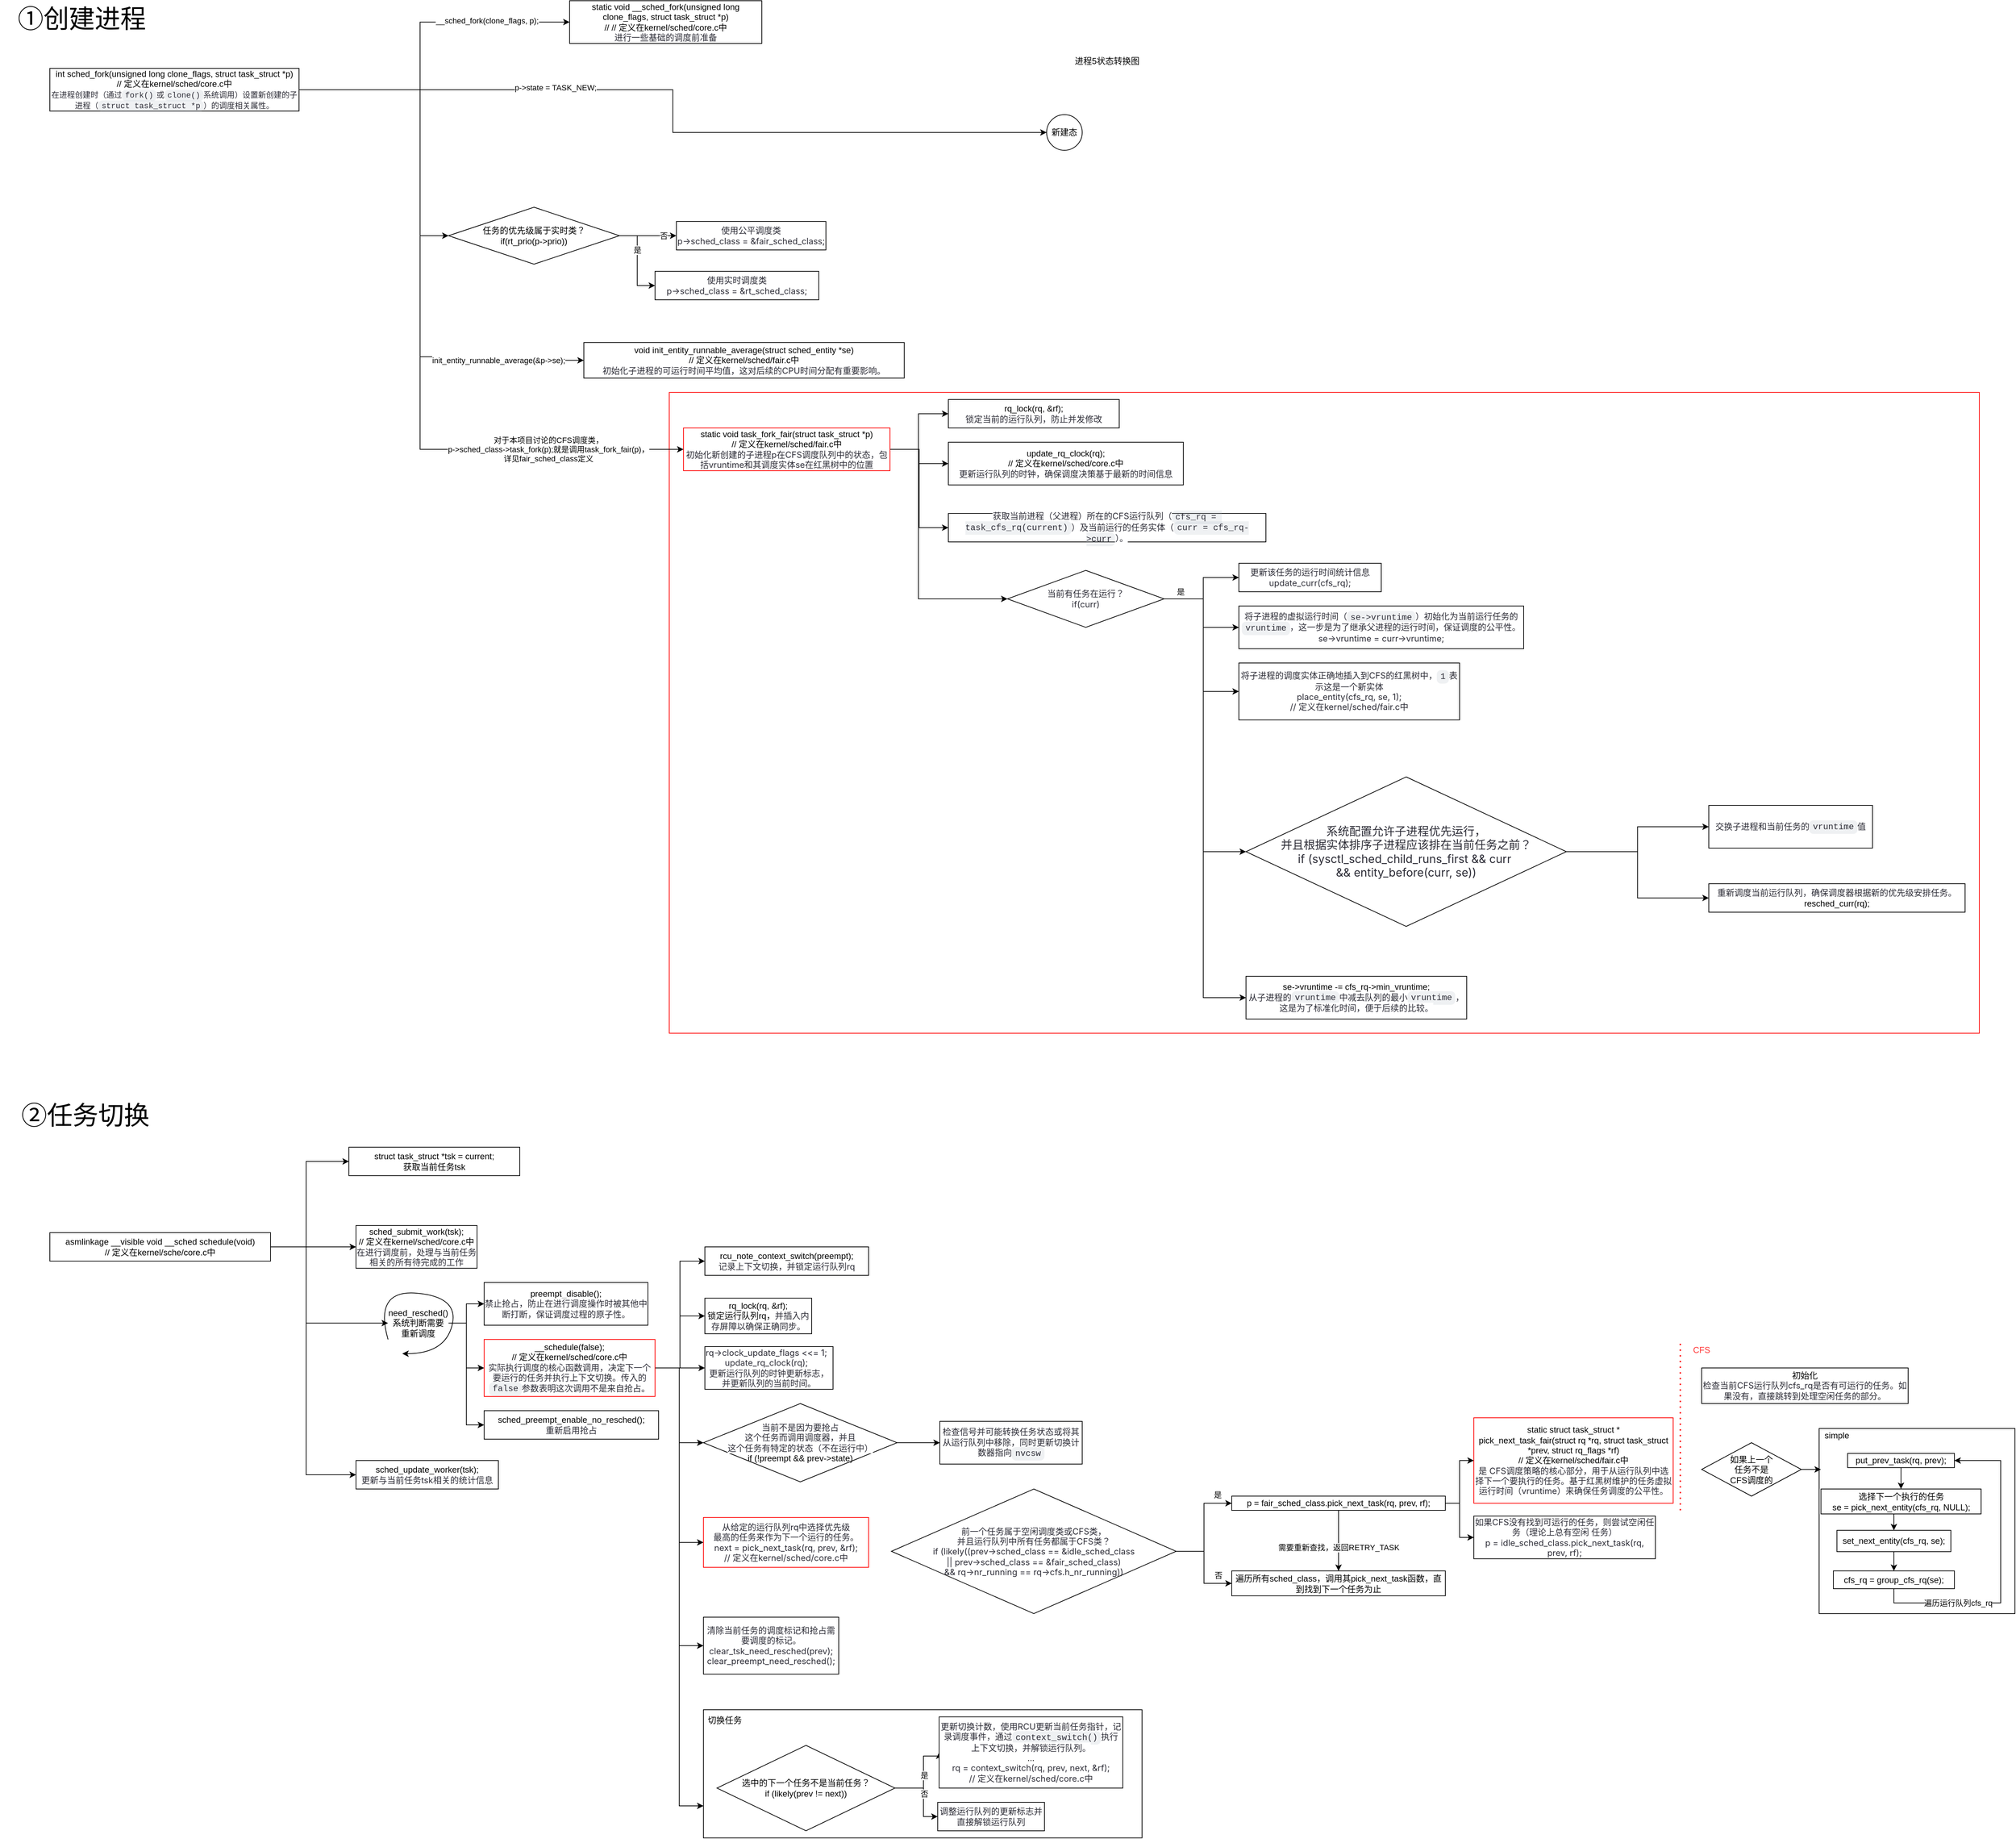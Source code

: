<mxfile version="24.4.8" type="github">
  <diagram name="第 1 页" id="hPulBh3gC0QqBDuybaSG">
    <mxGraphModel dx="3730" dy="2370" grid="1" gridSize="10" guides="1" tooltips="1" connect="1" arrows="1" fold="1" page="1" pageScale="1" pageWidth="827" pageHeight="1169" math="0" shadow="0">
      <root>
        <mxCell id="0" />
        <mxCell id="1" parent="0" />
        <mxCell id="PmWdC25WH9u9d0af73HB-65" value="" style="rounded=0;whiteSpace=wrap;html=1;gradientColor=default;fillColor=none;strokeColor=#FF0000;" vertex="1" parent="1">
          <mxGeometry x="990" y="700" width="1840" height="900" as="geometry" />
        </mxCell>
        <mxCell id="PmWdC25WH9u9d0af73HB-1" value="&lt;font style=&quot;font-size: 36px;&quot;&gt;①创建进程&lt;/font&gt;" style="text;html=1;align=center;verticalAlign=middle;whiteSpace=wrap;rounded=0;" vertex="1" parent="1">
          <mxGeometry x="60" y="160" width="210" height="30" as="geometry" />
        </mxCell>
        <mxCell id="PmWdC25WH9u9d0af73HB-4" style="edgeStyle=orthogonalEdgeStyle;rounded=0;orthogonalLoop=1;jettySize=auto;html=1;exitX=1;exitY=0.5;exitDx=0;exitDy=0;entryX=0;entryY=0.5;entryDx=0;entryDy=0;" edge="1" parent="1" source="PmWdC25WH9u9d0af73HB-2" target="PmWdC25WH9u9d0af73HB-3">
          <mxGeometry relative="1" as="geometry">
            <mxPoint x="840" y="180" as="targetPoint" />
            <Array as="points">
              <mxPoint x="640" y="275" />
              <mxPoint x="640" y="180" />
            </Array>
          </mxGeometry>
        </mxCell>
        <mxCell id="PmWdC25WH9u9d0af73HB-35" value="__sched_fork(clone_flags, p);" style="edgeLabel;html=1;align=center;verticalAlign=middle;resizable=0;points=[];" vertex="1" connectable="0" parent="PmWdC25WH9u9d0af73HB-4">
          <mxGeometry x="0.513" y="2" relative="1" as="geometry">
            <mxPoint x="-1" as="offset" />
          </mxGeometry>
        </mxCell>
        <mxCell id="PmWdC25WH9u9d0af73HB-17" style="edgeStyle=orthogonalEdgeStyle;rounded=0;orthogonalLoop=1;jettySize=auto;html=1;exitX=1;exitY=0.5;exitDx=0;exitDy=0;" edge="1" parent="1" source="PmWdC25WH9u9d0af73HB-2" target="PmWdC25WH9u9d0af73HB-10">
          <mxGeometry relative="1" as="geometry">
            <Array as="points">
              <mxPoint x="640" y="275" />
              <mxPoint x="640" y="480" />
            </Array>
          </mxGeometry>
        </mxCell>
        <mxCell id="PmWdC25WH9u9d0af73HB-24" style="edgeStyle=orthogonalEdgeStyle;rounded=0;orthogonalLoop=1;jettySize=auto;html=1;exitX=1;exitY=0.5;exitDx=0;exitDy=0;entryX=0;entryY=0.5;entryDx=0;entryDy=0;" edge="1" parent="1" source="PmWdC25WH9u9d0af73HB-2" target="PmWdC25WH9u9d0af73HB-6">
          <mxGeometry relative="1" as="geometry" />
        </mxCell>
        <mxCell id="PmWdC25WH9u9d0af73HB-31" value="p-&amp;gt;state = TASK_NEW;" style="edgeLabel;html=1;align=center;verticalAlign=middle;resizable=0;points=[];" vertex="1" connectable="0" parent="PmWdC25WH9u9d0af73HB-24">
          <mxGeometry x="-0.354" y="3" relative="1" as="geometry">
            <mxPoint x="1" as="offset" />
          </mxGeometry>
        </mxCell>
        <mxCell id="PmWdC25WH9u9d0af73HB-33" style="edgeStyle=orthogonalEdgeStyle;rounded=0;orthogonalLoop=1;jettySize=auto;html=1;exitX=1;exitY=0.5;exitDx=0;exitDy=0;entryX=0;entryY=0.5;entryDx=0;entryDy=0;" edge="1" parent="1" source="PmWdC25WH9u9d0af73HB-2" target="PmWdC25WH9u9d0af73HB-32">
          <mxGeometry relative="1" as="geometry">
            <mxPoint x="780" y="730" as="targetPoint" />
            <Array as="points">
              <mxPoint x="640" y="275" />
              <mxPoint x="640" y="650" />
              <mxPoint x="780" y="650" />
              <mxPoint x="780" y="655" />
            </Array>
          </mxGeometry>
        </mxCell>
        <mxCell id="PmWdC25WH9u9d0af73HB-34" value="init_entity_runnable_average(&amp;amp;p-&amp;gt;se);" style="edgeLabel;html=1;align=center;verticalAlign=middle;resizable=0;points=[];" vertex="1" connectable="0" parent="PmWdC25WH9u9d0af73HB-33">
          <mxGeometry x="0.724" relative="1" as="geometry">
            <mxPoint x="-18" y="5" as="offset" />
          </mxGeometry>
        </mxCell>
        <mxCell id="PmWdC25WH9u9d0af73HB-37" style="edgeStyle=orthogonalEdgeStyle;rounded=0;orthogonalLoop=1;jettySize=auto;html=1;exitX=1;exitY=0.5;exitDx=0;exitDy=0;entryX=0;entryY=0.5;entryDx=0;entryDy=0;" edge="1" parent="1" source="PmWdC25WH9u9d0af73HB-2" target="PmWdC25WH9u9d0af73HB-36">
          <mxGeometry relative="1" as="geometry">
            <mxPoint x="1040" y="780" as="targetPoint" />
            <Array as="points">
              <mxPoint x="640" y="275" />
              <mxPoint x="640" y="780" />
            </Array>
          </mxGeometry>
        </mxCell>
        <mxCell id="PmWdC25WH9u9d0af73HB-40" value="对于本项目讨论的CFS调度类，&lt;div&gt;p-&amp;gt;sched_class-&amp;gt;task_fork(p);就是调用task_fork_fair(p)，&lt;br&gt;&lt;/div&gt;&lt;div&gt;详见fair_sched_class定义&lt;/div&gt;" style="edgeLabel;html=1;align=center;verticalAlign=middle;resizable=0;points=[];" vertex="1" connectable="0" parent="PmWdC25WH9u9d0af73HB-37">
          <mxGeometry x="0.581" y="1" relative="1" as="geometry">
            <mxPoint x="29" y="1" as="offset" />
          </mxGeometry>
        </mxCell>
        <mxCell id="PmWdC25WH9u9d0af73HB-2" value="&lt;span style=&quot;font-size: 12px;&quot;&gt;int sched_fork(unsigned long clone_flags, struct task_struct *p)&lt;/span&gt;&lt;div&gt;// 定义在kernel/sched/core.c中&lt;/div&gt;&lt;div&gt;&lt;font style=&quot;font-size: 11px;&quot;&gt;&lt;span style=&quot;color: rgb(44, 44, 54); font-family: -apple-system, BlinkMacSystemFont, &amp;quot;Segoe UI&amp;quot;, &amp;quot;Noto Sans&amp;quot;, Helvetica, Arial, sans-serif, &amp;quot;Apple Color Emoji&amp;quot;, &amp;quot;Segoe UI Emoji&amp;quot;; text-align: start; white-space-collapse: preserve; background-color: rgb(255, 255, 255);&quot;&gt;在进程创建时（通过&lt;/span&gt;&lt;code style=&quot;box-sizing: border-box; --un-rotate: 0; --un-rotate-x: 0; --un-rotate-y: 0; --un-rotate-z: 0; --un-scale-x: 1; --un-scale-y: 1; --un-scale-z: 1; --un-skew-x: 0; --un-skew-y: 0; --un-translate-x: 0; --un-translate-y: 0; --un-translate-z: 0; --un-pan-x: ; --un-pan-y: ; --un-pinch-zoom: ; --un-scroll-snap-strictness: proximity; --un-ordinal: ; --un-slashed-zero: ; --un-numeric-figure: ; --un-numeric-spacing: ; --un-numeric-fraction: ; --un-border-spacing-x: 0; --un-border-spacing-y: 0; --un-ring-offset-shadow: 0 0 transparent; --un-ring-shadow: 0 0 transparent; --un-shadow-inset: ; --un-shadow: 0 0 transparent; --un-ring-inset: ; --un-ring-offset-width: 0px; --un-ring-offset-color: #fff; --un-ring-width: 0px; --un-ring-color: rgba(147,197,253,.5); --un-blur: ; --un-brightness: ; --un-contrast: ; --un-drop-shadow: ; --un-grayscale: ; --un-hue-rotate: ; --un-invert: ; --un-saturate: ; --un-sepia: ; --un-backdrop-blur: ; --un-backdrop-brightness: ; --un-backdrop-contrast: ; --un-backdrop-grayscale: ; --un-backdrop-hue-rotate: ; --un-backdrop-invert: ; --un-backdrop-opacity: ; --un-backdrop-saturate: ; --un-backdrop-sepia: ; font-family: ui-monospace, SFMono-Regular, &amp;quot;SF Mono&amp;quot;, Menlo, Consolas, &amp;quot;Liberation Mono&amp;quot;, monospace; background-color: rgba(175, 184, 193, 0.2); border-radius: 6px; margin: 0px; padding: 0.2em 0.4em; white-space-collapse: break-spaces; color: rgb(44, 44, 54); text-align: start;&quot;&gt;fork()&lt;/code&gt;&lt;span style=&quot;color: rgb(44, 44, 54); font-family: -apple-system, BlinkMacSystemFont, &amp;quot;Segoe UI&amp;quot;, &amp;quot;Noto Sans&amp;quot;, Helvetica, Arial, sans-serif, &amp;quot;Apple Color Emoji&amp;quot;, &amp;quot;Segoe UI Emoji&amp;quot;; text-align: start; white-space-collapse: preserve; background-color: rgb(255, 255, 255);&quot;&gt;或&lt;/span&gt;&lt;code style=&quot;box-sizing: border-box; --un-rotate: 0; --un-rotate-x: 0; --un-rotate-y: 0; --un-rotate-z: 0; --un-scale-x: 1; --un-scale-y: 1; --un-scale-z: 1; --un-skew-x: 0; --un-skew-y: 0; --un-translate-x: 0; --un-translate-y: 0; --un-translate-z: 0; --un-pan-x: ; --un-pan-y: ; --un-pinch-zoom: ; --un-scroll-snap-strictness: proximity; --un-ordinal: ; --un-slashed-zero: ; --un-numeric-figure: ; --un-numeric-spacing: ; --un-numeric-fraction: ; --un-border-spacing-x: 0; --un-border-spacing-y: 0; --un-ring-offset-shadow: 0 0 transparent; --un-ring-shadow: 0 0 transparent; --un-shadow-inset: ; --un-shadow: 0 0 transparent; --un-ring-inset: ; --un-ring-offset-width: 0px; --un-ring-offset-color: #fff; --un-ring-width: 0px; --un-ring-color: rgba(147,197,253,.5); --un-blur: ; --un-brightness: ; --un-contrast: ; --un-drop-shadow: ; --un-grayscale: ; --un-hue-rotate: ; --un-invert: ; --un-saturate: ; --un-sepia: ; --un-backdrop-blur: ; --un-backdrop-brightness: ; --un-backdrop-contrast: ; --un-backdrop-grayscale: ; --un-backdrop-hue-rotate: ; --un-backdrop-invert: ; --un-backdrop-opacity: ; --un-backdrop-saturate: ; --un-backdrop-sepia: ; font-family: ui-monospace, SFMono-Regular, &amp;quot;SF Mono&amp;quot;, Menlo, Consolas, &amp;quot;Liberation Mono&amp;quot;, monospace; background-color: rgba(175, 184, 193, 0.2); border-radius: 6px; margin: 0px; padding: 0.2em 0.4em; white-space-collapse: break-spaces; color: rgb(44, 44, 54); text-align: start;&quot;&gt;clone()&lt;/code&gt;&lt;span style=&quot;color: rgb(44, 44, 54); font-family: -apple-system, BlinkMacSystemFont, &amp;quot;Segoe UI&amp;quot;, &amp;quot;Noto Sans&amp;quot;, Helvetica, Arial, sans-serif, &amp;quot;Apple Color Emoji&amp;quot;, &amp;quot;Segoe UI Emoji&amp;quot;; text-align: start; white-space-collapse: preserve; background-color: rgb(255, 255, 255);&quot;&gt;系统调用）设置新创建的子进程（&lt;/span&gt;&lt;code style=&quot;box-sizing: border-box; --un-rotate: 0; --un-rotate-x: 0; --un-rotate-y: 0; --un-rotate-z: 0; --un-scale-x: 1; --un-scale-y: 1; --un-scale-z: 1; --un-skew-x: 0; --un-skew-y: 0; --un-translate-x: 0; --un-translate-y: 0; --un-translate-z: 0; --un-pan-x: ; --un-pan-y: ; --un-pinch-zoom: ; --un-scroll-snap-strictness: proximity; --un-ordinal: ; --un-slashed-zero: ; --un-numeric-figure: ; --un-numeric-spacing: ; --un-numeric-fraction: ; --un-border-spacing-x: 0; --un-border-spacing-y: 0; --un-ring-offset-shadow: 0 0 transparent; --un-ring-shadow: 0 0 transparent; --un-shadow-inset: ; --un-shadow: 0 0 transparent; --un-ring-inset: ; --un-ring-offset-width: 0px; --un-ring-offset-color: #fff; --un-ring-width: 0px; --un-ring-color: rgba(147,197,253,.5); --un-blur: ; --un-brightness: ; --un-contrast: ; --un-drop-shadow: ; --un-grayscale: ; --un-hue-rotate: ; --un-invert: ; --un-saturate: ; --un-sepia: ; --un-backdrop-blur: ; --un-backdrop-brightness: ; --un-backdrop-contrast: ; --un-backdrop-grayscale: ; --un-backdrop-hue-rotate: ; --un-backdrop-invert: ; --un-backdrop-opacity: ; --un-backdrop-saturate: ; --un-backdrop-sepia: ; font-family: ui-monospace, SFMono-Regular, &amp;quot;SF Mono&amp;quot;, Menlo, Consolas, &amp;quot;Liberation Mono&amp;quot;, monospace; background-color: rgba(175, 184, 193, 0.2); border-radius: 6px; margin: 0px; padding: 0.2em 0.4em; white-space-collapse: break-spaces; color: rgb(44, 44, 54); text-align: start;&quot;&gt;struct task_struct *p&lt;/code&gt;&lt;span style=&quot;color: rgb(44, 44, 54); font-family: -apple-system, BlinkMacSystemFont, &amp;quot;Segoe UI&amp;quot;, &amp;quot;Noto Sans&amp;quot;, Helvetica, Arial, sans-serif, &amp;quot;Apple Color Emoji&amp;quot;, &amp;quot;Segoe UI Emoji&amp;quot;; text-align: start; white-space-collapse: preserve; background-color: rgb(255, 255, 255);&quot;&gt;）的调度相关属性。&lt;/span&gt;&lt;/font&gt;&lt;br&gt;&lt;/div&gt;" style="rounded=0;whiteSpace=wrap;html=1;" vertex="1" parent="1">
          <mxGeometry x="120" y="245" width="350" height="60" as="geometry" />
        </mxCell>
        <mxCell id="PmWdC25WH9u9d0af73HB-3" value="&lt;span style=&quot;font-size: 12px;&quot;&gt;static void __sched_fork(unsigned long clone_flags, struct task_struct *p)&lt;/span&gt;&lt;div&gt;//&amp;nbsp;&lt;span style=&quot;background-color: initial;&quot;&gt;// 定义在kernel/sched/core.c中&lt;/span&gt;&lt;/div&gt;&lt;div&gt;&lt;span style=&quot;background-color: rgb(255, 255, 255); color: rgb(44, 44, 54); font-family: -apple-system, BlinkMacSystemFont, &amp;quot;Segoe UI&amp;quot;, &amp;quot;Noto Sans&amp;quot;, Helvetica, Arial, sans-serif, &amp;quot;Apple Color Emoji&amp;quot;, &amp;quot;Segoe UI Emoji&amp;quot;; text-align: left;&quot;&gt;&lt;font style=&quot;font-size: 12px;&quot;&gt;进行一些基础的调度前准备&lt;/font&gt;&lt;/span&gt;&lt;/div&gt;" style="rounded=0;whiteSpace=wrap;html=1;" vertex="1" parent="1">
          <mxGeometry x="850" y="150" width="270" height="60" as="geometry" />
        </mxCell>
        <mxCell id="PmWdC25WH9u9d0af73HB-6" value="新建态" style="ellipse;whiteSpace=wrap;html=1;aspect=fixed;" vertex="1" parent="1">
          <mxGeometry x="1520" y="310" width="50" height="50" as="geometry" />
        </mxCell>
        <mxCell id="PmWdC25WH9u9d0af73HB-7" value="进程5状态转换图" style="text;html=1;align=center;verticalAlign=middle;whiteSpace=wrap;rounded=0;" vertex="1" parent="1">
          <mxGeometry x="1540" y="220" width="130" height="30" as="geometry" />
        </mxCell>
        <mxCell id="PmWdC25WH9u9d0af73HB-12" style="edgeStyle=orthogonalEdgeStyle;rounded=0;orthogonalLoop=1;jettySize=auto;html=1;exitX=1;exitY=0.5;exitDx=0;exitDy=0;entryX=0;entryY=0.5;entryDx=0;entryDy=0;" edge="1" parent="1" source="PmWdC25WH9u9d0af73HB-10" target="PmWdC25WH9u9d0af73HB-11">
          <mxGeometry relative="1" as="geometry" />
        </mxCell>
        <mxCell id="PmWdC25WH9u9d0af73HB-13" value="是" style="edgeLabel;html=1;align=center;verticalAlign=middle;resizable=0;points=[];" vertex="1" connectable="0" parent="PmWdC25WH9u9d0af73HB-12">
          <mxGeometry x="-0.258" relative="1" as="geometry">
            <mxPoint as="offset" />
          </mxGeometry>
        </mxCell>
        <mxCell id="PmWdC25WH9u9d0af73HB-15" style="edgeStyle=orthogonalEdgeStyle;rounded=0;orthogonalLoop=1;jettySize=auto;html=1;exitX=1;exitY=0.5;exitDx=0;exitDy=0;entryX=0;entryY=0.5;entryDx=0;entryDy=0;" edge="1" parent="1" source="PmWdC25WH9u9d0af73HB-10" target="PmWdC25WH9u9d0af73HB-14">
          <mxGeometry relative="1" as="geometry" />
        </mxCell>
        <mxCell id="PmWdC25WH9u9d0af73HB-16" value="否" style="edgeLabel;html=1;align=center;verticalAlign=middle;resizable=0;points=[];" vertex="1" connectable="0" parent="PmWdC25WH9u9d0af73HB-15">
          <mxGeometry x="-0.085" y="1" relative="1" as="geometry">
            <mxPoint x="25" y="1" as="offset" />
          </mxGeometry>
        </mxCell>
        <mxCell id="PmWdC25WH9u9d0af73HB-10" value="任务的优先级属于实时类？&lt;div&gt;&lt;span style=&quot;font-size: 12px;&quot;&gt;if(rt_prio(p-&amp;gt;prio))&lt;/span&gt;&lt;br&gt;&lt;/div&gt;" style="rhombus;whiteSpace=wrap;html=1;" vertex="1" parent="1">
          <mxGeometry x="680" y="440" width="240" height="80" as="geometry" />
        </mxCell>
        <mxCell id="PmWdC25WH9u9d0af73HB-11" value="&lt;span style=&quot;color: rgb(44, 44, 54); font-family: -apple-system, BlinkMacSystemFont, &amp;quot;Segoe UI&amp;quot;, &amp;quot;Noto Sans&amp;quot;, Helvetica, Arial, sans-serif, &amp;quot;Apple Color Emoji&amp;quot;, &amp;quot;Segoe UI Emoji&amp;quot;; text-align: left; background-color: rgb(255, 255, 255);&quot;&gt;&lt;font style=&quot;font-size: 12px;&quot;&gt;使用实时调度类&lt;/font&gt;&lt;/span&gt;&lt;div&gt;&lt;span style=&quot;text-align: left; background-color: rgb(255, 255, 255);&quot;&gt;&lt;font style=&quot;&quot;&gt;&lt;font face=&quot;-apple-system, BlinkMacSystemFont, Segoe UI, Noto Sans, Helvetica, Arial, sans-serif, Apple Color Emoji, Segoe UI Emoji&quot; color=&quot;#2c2c36&quot;&gt;&lt;span style=&quot;font-size: 12px;&quot;&gt;p-&amp;gt;sched_class = &amp;amp;rt_sched_class;&lt;/span&gt;&lt;/font&gt;&lt;br&gt;&lt;/font&gt;&lt;/span&gt;&lt;/div&gt;" style="rounded=0;whiteSpace=wrap;html=1;" vertex="1" parent="1">
          <mxGeometry x="970" y="530" width="230" height="40" as="geometry" />
        </mxCell>
        <mxCell id="PmWdC25WH9u9d0af73HB-14" value="&lt;span style=&quot;color: rgb(44, 44, 54); font-family: -apple-system, BlinkMacSystemFont, &amp;quot;Segoe UI&amp;quot;, &amp;quot;Noto Sans&amp;quot;, Helvetica, Arial, sans-serif, &amp;quot;Apple Color Emoji&amp;quot;, &amp;quot;Segoe UI Emoji&amp;quot;; text-align: left; background-color: rgb(255, 255, 255);&quot;&gt;&lt;font style=&quot;font-size: 12px;&quot;&gt;使用公平调度类&lt;/font&gt;&lt;/span&gt;&lt;div&gt;&lt;span style=&quot;text-align: left; background-color: rgb(255, 255, 255);&quot;&gt;&lt;font style=&quot;&quot;&gt;&lt;font face=&quot;-apple-system, BlinkMacSystemFont, Segoe UI, Noto Sans, Helvetica, Arial, sans-serif, Apple Color Emoji, Segoe UI Emoji&quot; color=&quot;#2c2c36&quot;&gt;&lt;span style=&quot;font-size: 12px;&quot;&gt;p-&amp;gt;sched_class = &amp;amp;fair_sched_class;&lt;/span&gt;&lt;/font&gt;&lt;br&gt;&lt;/font&gt;&lt;/span&gt;&lt;/div&gt;" style="rounded=0;whiteSpace=wrap;html=1;" vertex="1" parent="1">
          <mxGeometry x="1000" y="460" width="210" height="40" as="geometry" />
        </mxCell>
        <mxCell id="PmWdC25WH9u9d0af73HB-32" value="&lt;span style=&quot;font-size: 12px;&quot;&gt;void init_entity_runnable_average(struct sched_entity *se)&lt;/span&gt;&lt;div&gt;&lt;span style=&quot;font-size: 12px;&quot;&gt;// 定义在kernel/sched/fair.c中&lt;/span&gt;&lt;/div&gt;&lt;div&gt;&lt;span style=&quot;background-color: rgb(255, 255, 255); color: rgb(44, 44, 54); font-family: -apple-system, BlinkMacSystemFont, &amp;quot;Segoe UI&amp;quot;, &amp;quot;Noto Sans&amp;quot;, Helvetica, Arial, sans-serif, &amp;quot;Apple Color Emoji&amp;quot;, &amp;quot;Segoe UI Emoji&amp;quot;; text-align: start;&quot;&gt;&lt;font style=&quot;font-size: 12px;&quot;&gt;初始化子进程的可运行时间平均值，这对后续的CPU时间分配有重要影响。&lt;/font&gt;&lt;/span&gt;&lt;/div&gt;" style="rounded=0;whiteSpace=wrap;html=1;" vertex="1" parent="1">
          <mxGeometry x="870" y="630" width="450" height="50" as="geometry" />
        </mxCell>
        <mxCell id="PmWdC25WH9u9d0af73HB-50" style="edgeStyle=orthogonalEdgeStyle;rounded=0;orthogonalLoop=1;jettySize=auto;html=1;exitX=1;exitY=0.5;exitDx=0;exitDy=0;entryX=0;entryY=0.5;entryDx=0;entryDy=0;" edge="1" parent="1" source="PmWdC25WH9u9d0af73HB-36" target="PmWdC25WH9u9d0af73HB-41">
          <mxGeometry relative="1" as="geometry">
            <Array as="points">
              <mxPoint x="1340" y="780" />
              <mxPoint x="1340" y="730" />
            </Array>
          </mxGeometry>
        </mxCell>
        <mxCell id="PmWdC25WH9u9d0af73HB-51" style="edgeStyle=orthogonalEdgeStyle;rounded=0;orthogonalLoop=1;jettySize=auto;html=1;exitX=1;exitY=0.5;exitDx=0;exitDy=0;entryX=0;entryY=0.5;entryDx=0;entryDy=0;" edge="1" parent="1" source="PmWdC25WH9u9d0af73HB-36" target="PmWdC25WH9u9d0af73HB-42">
          <mxGeometry relative="1" as="geometry">
            <Array as="points">
              <mxPoint x="1340" y="780" />
              <mxPoint x="1340" y="800" />
            </Array>
          </mxGeometry>
        </mxCell>
        <mxCell id="PmWdC25WH9u9d0af73HB-52" style="edgeStyle=orthogonalEdgeStyle;rounded=0;orthogonalLoop=1;jettySize=auto;html=1;exitX=1;exitY=0.5;exitDx=0;exitDy=0;entryX=0;entryY=0.5;entryDx=0;entryDy=0;" edge="1" parent="1" source="PmWdC25WH9u9d0af73HB-36" target="PmWdC25WH9u9d0af73HB-43">
          <mxGeometry relative="1" as="geometry" />
        </mxCell>
        <mxCell id="PmWdC25WH9u9d0af73HB-53" style="edgeStyle=orthogonalEdgeStyle;rounded=0;orthogonalLoop=1;jettySize=auto;html=1;exitX=1;exitY=0.5;exitDx=0;exitDy=0;entryX=0;entryY=0.5;entryDx=0;entryDy=0;" edge="1" parent="1" source="PmWdC25WH9u9d0af73HB-36" target="PmWdC25WH9u9d0af73HB-44">
          <mxGeometry relative="1" as="geometry">
            <Array as="points">
              <mxPoint x="1340" y="780" />
              <mxPoint x="1340" y="990" />
            </Array>
          </mxGeometry>
        </mxCell>
        <mxCell id="PmWdC25WH9u9d0af73HB-36" value="&lt;span style=&quot;font-size: 12px;&quot;&gt;static void task_fork_fair(struct task_struct *p)&lt;/span&gt;&lt;div&gt;// 定义在kernel/sched/fair.c中&lt;/div&gt;&lt;div&gt;&lt;font style=&quot;font-size: 12px;&quot;&gt;&lt;span style=&quot;color: rgb(44, 44, 54); font-family: -apple-system, BlinkMacSystemFont, &amp;quot;Segoe UI&amp;quot;, &amp;quot;Noto Sans&amp;quot;, Helvetica, Arial, sans-serif, &amp;quot;Apple Color Emoji&amp;quot;, &amp;quot;Segoe UI Emoji&amp;quot;; text-align: start; white-space-collapse: preserve; background-color: rgb(255, 255, 255);&quot;&gt;初始化新创建的子进程p&lt;/span&gt;&lt;span style=&quot;color: rgb(44, 44, 54); font-family: -apple-system, BlinkMacSystemFont, &amp;quot;Segoe UI&amp;quot;, &amp;quot;Noto Sans&amp;quot;, Helvetica, Arial, sans-serif, &amp;quot;Apple Color Emoji&amp;quot;, &amp;quot;Segoe UI Emoji&amp;quot;; text-align: start; white-space-collapse: preserve; background-color: rgb(255, 255, 255);&quot;&gt;在CFS调度队列中的状态，包括vruntime和其调度实体se在红黑树中的位置&lt;/span&gt;&lt;/font&gt;&lt;br&gt;&lt;/div&gt;" style="rounded=0;whiteSpace=wrap;html=1;strokeColor=#FF0000;" vertex="1" parent="1">
          <mxGeometry x="1010" y="750" width="290" height="60" as="geometry" />
        </mxCell>
        <mxCell id="PmWdC25WH9u9d0af73HB-41" value="&lt;span style=&quot;font-size: 12px;&quot;&gt;rq_lock(rq, &amp;amp;rf);&lt;/span&gt;&lt;div&gt;&lt;span style=&quot;color: rgb(44, 44, 54); font-family: -apple-system, BlinkMacSystemFont, &amp;quot;Segoe UI&amp;quot;, &amp;quot;Noto Sans&amp;quot;, Helvetica, Arial, sans-serif, &amp;quot;Apple Color Emoji&amp;quot;, &amp;quot;Segoe UI Emoji&amp;quot;; text-align: left; background-color: rgb(255, 255, 255);&quot;&gt;&lt;font style=&quot;font-size: 12px;&quot;&gt;锁定当前的运行队列，&lt;/font&gt;&lt;/span&gt;&lt;span style=&quot;background-color: rgb(255, 255, 255); color: rgb(44, 44, 54); font-family: -apple-system, BlinkMacSystemFont, &amp;quot;Segoe UI&amp;quot;, &amp;quot;Noto Sans&amp;quot;, Helvetica, Arial, sans-serif, &amp;quot;Apple Color Emoji&amp;quot;, &amp;quot;Segoe UI Emoji&amp;quot;; text-align: left;&quot;&gt;&lt;font style=&quot;font-size: 12px;&quot;&gt;防止并发修改&lt;/font&gt;&lt;/span&gt;&lt;span style=&quot;font-size: 12px;&quot;&gt;&lt;br&gt;&lt;/span&gt;&lt;/div&gt;" style="rounded=0;whiteSpace=wrap;html=1;" vertex="1" parent="1">
          <mxGeometry x="1382" y="710" width="240" height="40" as="geometry" />
        </mxCell>
        <mxCell id="PmWdC25WH9u9d0af73HB-42" value="&lt;span style=&quot;font-size: 12px;&quot;&gt;update_rq_clock(rq);&lt;/span&gt;&lt;div&gt;&lt;span style=&quot;font-size: 12px;&quot;&gt;// 定义在kernel/sched/core.c中&lt;/span&gt;&lt;/div&gt;&lt;div&gt;&lt;span style=&quot;color: rgb(44, 44, 54); font-family: -apple-system, BlinkMacSystemFont, &amp;quot;Segoe UI&amp;quot;, &amp;quot;Noto Sans&amp;quot;, Helvetica, Arial, sans-serif, &amp;quot;Apple Color Emoji&amp;quot;, &amp;quot;Segoe UI Emoji&amp;quot;; text-align: left; background-color: rgb(255, 255, 255);&quot;&gt;&lt;font style=&quot;font-size: 12px;&quot;&gt;更新运行队列的时钟，确保调度决策基于最新的时间信息&lt;/font&gt;&lt;/span&gt;&lt;span style=&quot;font-size: 12px;&quot;&gt;&lt;br&gt;&lt;/span&gt;&lt;/div&gt;" style="rounded=0;whiteSpace=wrap;html=1;" vertex="1" parent="1">
          <mxGeometry x="1382" y="770" width="330" height="60" as="geometry" />
        </mxCell>
        <mxCell id="PmWdC25WH9u9d0af73HB-43" value="&lt;font style=&quot;font-size: 12px;&quot;&gt;&lt;span style=&quot;color: rgb(44, 44, 54); font-family: -apple-system, BlinkMacSystemFont, &amp;quot;Segoe UI&amp;quot;, &amp;quot;Noto Sans&amp;quot;, Helvetica, Arial, sans-serif, &amp;quot;Apple Color Emoji&amp;quot;, &amp;quot;Segoe UI Emoji&amp;quot;; text-align: left; background-color: rgb(255, 255, 255);&quot;&gt;获取当前进程（父进程）所在的CFS运行队列（&lt;/span&gt;&lt;code style=&quot;box-sizing: border-box; --un-rotate: 0; --un-rotate-x: 0; --un-rotate-y: 0; --un-rotate-z: 0; --un-scale-x: 1; --un-scale-y: 1; --un-scale-z: 1; --un-skew-x: 0; --un-skew-y: 0; --un-translate-x: 0; --un-translate-y: 0; --un-translate-z: 0; --un-pan-x: ; --un-pan-y: ; --un-pinch-zoom: ; --un-scroll-snap-strictness: proximity; --un-ordinal: ; --un-slashed-zero: ; --un-numeric-figure: ; --un-numeric-spacing: ; --un-numeric-fraction: ; --un-border-spacing-x: 0; --un-border-spacing-y: 0; --un-ring-offset-shadow: 0 0 transparent; --un-ring-shadow: 0 0 transparent; --un-shadow-inset: ; --un-shadow: 0 0 transparent; --un-ring-inset: ; --un-ring-offset-width: 0px; --un-ring-offset-color: #fff; --un-ring-width: 0px; --un-ring-color: rgba(147,197,253,.5); --un-blur: ; --un-brightness: ; --un-contrast: ; --un-drop-shadow: ; --un-grayscale: ; --un-hue-rotate: ; --un-invert: ; --un-saturate: ; --un-sepia: ; --un-backdrop-blur: ; --un-backdrop-brightness: ; --un-backdrop-contrast: ; --un-backdrop-grayscale: ; --un-backdrop-hue-rotate: ; --un-backdrop-invert: ; --un-backdrop-opacity: ; --un-backdrop-saturate: ; --un-backdrop-sepia: ; font-family: ui-monospace, SFMono-Regular, &amp;quot;SF Mono&amp;quot;, Menlo, Consolas, &amp;quot;Liberation Mono&amp;quot;, monospace; background-color: rgba(175, 184, 193, 0.2); border-radius: 6px; margin: 0px; padding: 0.2em 0.4em; white-space-collapse: break-spaces; color: rgb(44, 44, 54); text-align: left;&quot;&gt;cfs_rq = task_cfs_rq(current)&lt;/code&gt;&lt;span style=&quot;color: rgb(44, 44, 54); font-family: -apple-system, BlinkMacSystemFont, &amp;quot;Segoe UI&amp;quot;, &amp;quot;Noto Sans&amp;quot;, Helvetica, Arial, sans-serif, &amp;quot;Apple Color Emoji&amp;quot;, &amp;quot;Segoe UI Emoji&amp;quot;; text-align: left; background-color: rgb(255, 255, 255);&quot;&gt;）及当前运行的任务实体（&lt;/span&gt;&lt;code style=&quot;box-sizing: border-box; --un-rotate: 0; --un-rotate-x: 0; --un-rotate-y: 0; --un-rotate-z: 0; --un-scale-x: 1; --un-scale-y: 1; --un-scale-z: 1; --un-skew-x: 0; --un-skew-y: 0; --un-translate-x: 0; --un-translate-y: 0; --un-translate-z: 0; --un-pan-x: ; --un-pan-y: ; --un-pinch-zoom: ; --un-scroll-snap-strictness: proximity; --un-ordinal: ; --un-slashed-zero: ; --un-numeric-figure: ; --un-numeric-spacing: ; --un-numeric-fraction: ; --un-border-spacing-x: 0; --un-border-spacing-y: 0; --un-ring-offset-shadow: 0 0 transparent; --un-ring-shadow: 0 0 transparent; --un-shadow-inset: ; --un-shadow: 0 0 transparent; --un-ring-inset: ; --un-ring-offset-width: 0px; --un-ring-offset-color: #fff; --un-ring-width: 0px; --un-ring-color: rgba(147,197,253,.5); --un-blur: ; --un-brightness: ; --un-contrast: ; --un-drop-shadow: ; --un-grayscale: ; --un-hue-rotate: ; --un-invert: ; --un-saturate: ; --un-sepia: ; --un-backdrop-blur: ; --un-backdrop-brightness: ; --un-backdrop-contrast: ; --un-backdrop-grayscale: ; --un-backdrop-hue-rotate: ; --un-backdrop-invert: ; --un-backdrop-opacity: ; --un-backdrop-saturate: ; --un-backdrop-sepia: ; font-family: ui-monospace, SFMono-Regular, &amp;quot;SF Mono&amp;quot;, Menlo, Consolas, &amp;quot;Liberation Mono&amp;quot;, monospace; background-color: rgba(175, 184, 193, 0.2); border-radius: 6px; margin: 0px; padding: 0.2em 0.4em; white-space-collapse: break-spaces; color: rgb(44, 44, 54); text-align: left;&quot;&gt;curr = cfs_rq-&amp;gt;curr&lt;/code&gt;&lt;span style=&quot;color: rgb(44, 44, 54); font-family: -apple-system, BlinkMacSystemFont, &amp;quot;Segoe UI&amp;quot;, &amp;quot;Noto Sans&amp;quot;, Helvetica, Arial, sans-serif, &amp;quot;Apple Color Emoji&amp;quot;, &amp;quot;Segoe UI Emoji&amp;quot;; text-align: left; background-color: rgb(255, 255, 255);&quot;&gt;）。&lt;/span&gt;&lt;/font&gt;" style="rounded=0;whiteSpace=wrap;html=1;" vertex="1" parent="1">
          <mxGeometry x="1382" y="870" width="446" height="40" as="geometry" />
        </mxCell>
        <mxCell id="PmWdC25WH9u9d0af73HB-47" style="edgeStyle=orthogonalEdgeStyle;rounded=0;orthogonalLoop=1;jettySize=auto;html=1;exitX=1;exitY=0.5;exitDx=0;exitDy=0;entryX=0;entryY=0.5;entryDx=0;entryDy=0;" edge="1" parent="1" source="PmWdC25WH9u9d0af73HB-44" target="PmWdC25WH9u9d0af73HB-45">
          <mxGeometry relative="1" as="geometry">
            <Array as="points">
              <mxPoint x="1740" y="990" />
              <mxPoint x="1740" y="960" />
            </Array>
          </mxGeometry>
        </mxCell>
        <mxCell id="PmWdC25WH9u9d0af73HB-48" style="edgeStyle=orthogonalEdgeStyle;rounded=0;orthogonalLoop=1;jettySize=auto;html=1;exitX=1;exitY=0.5;exitDx=0;exitDy=0;entryX=0;entryY=0.5;entryDx=0;entryDy=0;" edge="1" parent="1" source="PmWdC25WH9u9d0af73HB-44" target="PmWdC25WH9u9d0af73HB-46">
          <mxGeometry relative="1" as="geometry">
            <Array as="points">
              <mxPoint x="1740" y="990" />
              <mxPoint x="1740" y="1030" />
            </Array>
          </mxGeometry>
        </mxCell>
        <mxCell id="PmWdC25WH9u9d0af73HB-49" value="是" style="edgeLabel;html=1;align=center;verticalAlign=middle;resizable=0;points=[];" vertex="1" connectable="0" parent="PmWdC25WH9u9d0af73HB-48">
          <mxGeometry x="-0.691" relative="1" as="geometry">
            <mxPoint y="-10" as="offset" />
          </mxGeometry>
        </mxCell>
        <mxCell id="PmWdC25WH9u9d0af73HB-61" style="edgeStyle=orthogonalEdgeStyle;rounded=0;orthogonalLoop=1;jettySize=auto;html=1;exitX=1;exitY=0.5;exitDx=0;exitDy=0;entryX=0;entryY=0.5;entryDx=0;entryDy=0;" edge="1" parent="1" source="PmWdC25WH9u9d0af73HB-44" target="PmWdC25WH9u9d0af73HB-54">
          <mxGeometry relative="1" as="geometry">
            <Array as="points">
              <mxPoint x="1740" y="990" />
              <mxPoint x="1740" y="1120" />
            </Array>
          </mxGeometry>
        </mxCell>
        <mxCell id="PmWdC25WH9u9d0af73HB-62" style="edgeStyle=orthogonalEdgeStyle;rounded=0;orthogonalLoop=1;jettySize=auto;html=1;exitX=1;exitY=0.5;exitDx=0;exitDy=0;entryX=0;entryY=0.5;entryDx=0;entryDy=0;" edge="1" parent="1" source="PmWdC25WH9u9d0af73HB-44" target="PmWdC25WH9u9d0af73HB-55">
          <mxGeometry relative="1" as="geometry">
            <Array as="points">
              <mxPoint x="1740" y="990" />
              <mxPoint x="1740" y="1345" />
            </Array>
          </mxGeometry>
        </mxCell>
        <mxCell id="PmWdC25WH9u9d0af73HB-64" style="edgeStyle=orthogonalEdgeStyle;rounded=0;orthogonalLoop=1;jettySize=auto;html=1;exitX=1;exitY=0.5;exitDx=0;exitDy=0;entryX=0;entryY=0.5;entryDx=0;entryDy=0;" edge="1" parent="1" source="PmWdC25WH9u9d0af73HB-44" target="PmWdC25WH9u9d0af73HB-63">
          <mxGeometry relative="1" as="geometry">
            <Array as="points">
              <mxPoint x="1740" y="990" />
              <mxPoint x="1740" y="1550" />
            </Array>
          </mxGeometry>
        </mxCell>
        <mxCell id="PmWdC25WH9u9d0af73HB-44" value="&lt;span style=&quot;color: rgb(44, 44, 54); font-family: -apple-system, BlinkMacSystemFont, &amp;quot;Segoe UI&amp;quot;, &amp;quot;Noto Sans&amp;quot;, Helvetica, Arial, sans-serif, &amp;quot;Apple Color Emoji&amp;quot;, &amp;quot;Segoe UI Emoji&amp;quot;; text-align: left; background-color: rgb(255, 255, 255);&quot;&gt;&lt;font style=&quot;font-size: 12px;&quot;&gt;当前有任务在运行？&lt;/font&gt;&lt;/span&gt;&lt;div&gt;&lt;span style=&quot;color: rgb(44, 44, 54); font-family: -apple-system, BlinkMacSystemFont, &amp;quot;Segoe UI&amp;quot;, &amp;quot;Noto Sans&amp;quot;, Helvetica, Arial, sans-serif, &amp;quot;Apple Color Emoji&amp;quot;, &amp;quot;Segoe UI Emoji&amp;quot;; text-align: left; background-color: rgb(255, 255, 255);&quot;&gt;&lt;font style=&quot;font-size: 12px;&quot;&gt;if(curr)&lt;/font&gt;&lt;/span&gt;&lt;/div&gt;" style="rhombus;whiteSpace=wrap;html=1;" vertex="1" parent="1">
          <mxGeometry x="1465" y="950" width="220" height="80" as="geometry" />
        </mxCell>
        <mxCell id="PmWdC25WH9u9d0af73HB-45" value="&lt;span style=&quot;color: rgb(44, 44, 54); font-family: -apple-system, BlinkMacSystemFont, &amp;quot;Segoe UI&amp;quot;, &amp;quot;Noto Sans&amp;quot;, Helvetica, Arial, sans-serif, &amp;quot;Apple Color Emoji&amp;quot;, &amp;quot;Segoe UI Emoji&amp;quot;; text-align: left; background-color: rgb(255, 255, 255);&quot;&gt;&lt;font style=&quot;font-size: 12px;&quot;&gt;更新该任务的运行时间统计信息&lt;/font&gt;&lt;/span&gt;&lt;div&gt;&lt;span style=&quot;text-align: left; background-color: rgb(255, 255, 255);&quot;&gt;&lt;font style=&quot;&quot;&gt;&lt;font face=&quot;-apple-system, BlinkMacSystemFont, Segoe UI, Noto Sans, Helvetica, Arial, sans-serif, Apple Color Emoji, Segoe UI Emoji&quot; color=&quot;#2c2c36&quot;&gt;&lt;span style=&quot;font-size: 12px;&quot;&gt;update_curr(cfs_rq);&lt;/span&gt;&lt;/font&gt;&lt;br&gt;&lt;/font&gt;&lt;/span&gt;&lt;/div&gt;" style="rounded=0;whiteSpace=wrap;html=1;" vertex="1" parent="1">
          <mxGeometry x="1790" y="940" width="200" height="40" as="geometry" />
        </mxCell>
        <mxCell id="PmWdC25WH9u9d0af73HB-46" value="&lt;font style=&quot;font-size: 12px;&quot;&gt;&lt;span style=&quot;color: rgb(44, 44, 54); font-family: -apple-system, BlinkMacSystemFont, &amp;quot;Segoe UI&amp;quot;, &amp;quot;Noto Sans&amp;quot;, Helvetica, Arial, sans-serif, &amp;quot;Apple Color Emoji&amp;quot;, &amp;quot;Segoe UI Emoji&amp;quot;; text-align: left; background-color: rgb(255, 255, 255);&quot;&gt;将子进程的虚拟运行时间（&lt;/span&gt;&lt;code style=&quot;box-sizing: border-box; --un-rotate: 0; --un-rotate-x: 0; --un-rotate-y: 0; --un-rotate-z: 0; --un-scale-x: 1; --un-scale-y: 1; --un-scale-z: 1; --un-skew-x: 0; --un-skew-y: 0; --un-translate-x: 0; --un-translate-y: 0; --un-translate-z: 0; --un-pan-x: ; --un-pan-y: ; --un-pinch-zoom: ; --un-scroll-snap-strictness: proximity; --un-ordinal: ; --un-slashed-zero: ; --un-numeric-figure: ; --un-numeric-spacing: ; --un-numeric-fraction: ; --un-border-spacing-x: 0; --un-border-spacing-y: 0; --un-ring-offset-shadow: 0 0 transparent; --un-ring-shadow: 0 0 transparent; --un-shadow-inset: ; --un-shadow: 0 0 transparent; --un-ring-inset: ; --un-ring-offset-width: 0px; --un-ring-offset-color: #fff; --un-ring-width: 0px; --un-ring-color: rgba(147,197,253,.5); --un-blur: ; --un-brightness: ; --un-contrast: ; --un-drop-shadow: ; --un-grayscale: ; --un-hue-rotate: ; --un-invert: ; --un-saturate: ; --un-sepia: ; --un-backdrop-blur: ; --un-backdrop-brightness: ; --un-backdrop-contrast: ; --un-backdrop-grayscale: ; --un-backdrop-hue-rotate: ; --un-backdrop-invert: ; --un-backdrop-opacity: ; --un-backdrop-saturate: ; --un-backdrop-sepia: ; font-family: ui-monospace, SFMono-Regular, &amp;quot;SF Mono&amp;quot;, Menlo, Consolas, &amp;quot;Liberation Mono&amp;quot;, monospace; background-color: rgba(175, 184, 193, 0.2); border-radius: 6px; margin: 0px; padding: 0.2em 0.4em; white-space-collapse: break-spaces; color: rgb(44, 44, 54); text-align: left;&quot;&gt;se-&amp;gt;vruntime&lt;/code&gt;&lt;span style=&quot;color: rgb(44, 44, 54); font-family: -apple-system, BlinkMacSystemFont, &amp;quot;Segoe UI&amp;quot;, &amp;quot;Noto Sans&amp;quot;, Helvetica, Arial, sans-serif, &amp;quot;Apple Color Emoji&amp;quot;, &amp;quot;Segoe UI Emoji&amp;quot;; text-align: left; background-color: rgb(255, 255, 255);&quot;&gt;）初始化为当前运行任务的&lt;/span&gt;&lt;code style=&quot;box-sizing: border-box; --un-rotate: 0; --un-rotate-x: 0; --un-rotate-y: 0; --un-rotate-z: 0; --un-scale-x: 1; --un-scale-y: 1; --un-scale-z: 1; --un-skew-x: 0; --un-skew-y: 0; --un-translate-x: 0; --un-translate-y: 0; --un-translate-z: 0; --un-pan-x: ; --un-pan-y: ; --un-pinch-zoom: ; --un-scroll-snap-strictness: proximity; --un-ordinal: ; --un-slashed-zero: ; --un-numeric-figure: ; --un-numeric-spacing: ; --un-numeric-fraction: ; --un-border-spacing-x: 0; --un-border-spacing-y: 0; --un-ring-offset-shadow: 0 0 transparent; --un-ring-shadow: 0 0 transparent; --un-shadow-inset: ; --un-shadow: 0 0 transparent; --un-ring-inset: ; --un-ring-offset-width: 0px; --un-ring-offset-color: #fff; --un-ring-width: 0px; --un-ring-color: rgba(147,197,253,.5); --un-blur: ; --un-brightness: ; --un-contrast: ; --un-drop-shadow: ; --un-grayscale: ; --un-hue-rotate: ; --un-invert: ; --un-saturate: ; --un-sepia: ; --un-backdrop-blur: ; --un-backdrop-brightness: ; --un-backdrop-contrast: ; --un-backdrop-grayscale: ; --un-backdrop-hue-rotate: ; --un-backdrop-invert: ; --un-backdrop-opacity: ; --un-backdrop-saturate: ; --un-backdrop-sepia: ; font-family: ui-monospace, SFMono-Regular, &amp;quot;SF Mono&amp;quot;, Menlo, Consolas, &amp;quot;Liberation Mono&amp;quot;, monospace; background-color: rgba(175, 184, 193, 0.2); border-radius: 6px; margin: 0px; padding: 0.2em 0.4em; white-space-collapse: break-spaces; color: rgb(44, 44, 54); text-align: left;&quot;&gt;vruntime&lt;/code&gt;&lt;span style=&quot;color: rgb(44, 44, 54); font-family: -apple-system, BlinkMacSystemFont, &amp;quot;Segoe UI&amp;quot;, &amp;quot;Noto Sans&amp;quot;, Helvetica, Arial, sans-serif, &amp;quot;Apple Color Emoji&amp;quot;, &amp;quot;Segoe UI Emoji&amp;quot;; text-align: left; background-color: rgb(255, 255, 255);&quot;&gt;，这一步是为了继承父进程的运行时间，保证调度的公平性。&lt;/span&gt;&lt;/font&gt;&lt;div&gt;&lt;span style=&quot;text-align: left; background-color: rgb(255, 255, 255);&quot;&gt;&lt;font style=&quot;font-size: 12px;&quot; face=&quot;-apple-system, BlinkMacSystemFont, Segoe UI, Noto Sans, Helvetica, Arial, sans-serif, Apple Color Emoji, Segoe UI Emoji&quot; color=&quot;#2c2c36&quot;&gt;se-&amp;gt;vruntime = curr-&amp;gt;vruntime;&lt;/font&gt;&lt;br&gt;&lt;/span&gt;&lt;/div&gt;" style="rounded=0;whiteSpace=wrap;html=1;" vertex="1" parent="1">
          <mxGeometry x="1790" y="1000" width="400" height="60" as="geometry" />
        </mxCell>
        <mxCell id="PmWdC25WH9u9d0af73HB-54" value="&lt;font style=&quot;font-size: 12px;&quot;&gt;&lt;span style=&quot;color: rgb(44, 44, 54); font-family: -apple-system, BlinkMacSystemFont, &amp;quot;Segoe UI&amp;quot;, &amp;quot;Noto Sans&amp;quot;, Helvetica, Arial, sans-serif, &amp;quot;Apple Color Emoji&amp;quot;, &amp;quot;Segoe UI Emoji&amp;quot;; text-align: left; background-color: rgb(255, 255, 255);&quot;&gt;将子进程的调度实体正确地插入到CFS的红黑树中，&lt;/span&gt;&lt;code style=&quot;box-sizing: border-box; --un-rotate: 0; --un-rotate-x: 0; --un-rotate-y: 0; --un-rotate-z: 0; --un-scale-x: 1; --un-scale-y: 1; --un-scale-z: 1; --un-skew-x: 0; --un-skew-y: 0; --un-translate-x: 0; --un-translate-y: 0; --un-translate-z: 0; --un-pan-x: ; --un-pan-y: ; --un-pinch-zoom: ; --un-scroll-snap-strictness: proximity; --un-ordinal: ; --un-slashed-zero: ; --un-numeric-figure: ; --un-numeric-spacing: ; --un-numeric-fraction: ; --un-border-spacing-x: 0; --un-border-spacing-y: 0; --un-ring-offset-shadow: 0 0 transparent; --un-ring-shadow: 0 0 transparent; --un-shadow-inset: ; --un-shadow: 0 0 transparent; --un-ring-inset: ; --un-ring-offset-width: 0px; --un-ring-offset-color: #fff; --un-ring-width: 0px; --un-ring-color: rgba(147,197,253,.5); --un-blur: ; --un-brightness: ; --un-contrast: ; --un-drop-shadow: ; --un-grayscale: ; --un-hue-rotate: ; --un-invert: ; --un-saturate: ; --un-sepia: ; --un-backdrop-blur: ; --un-backdrop-brightness: ; --un-backdrop-contrast: ; --un-backdrop-grayscale: ; --un-backdrop-hue-rotate: ; --un-backdrop-invert: ; --un-backdrop-opacity: ; --un-backdrop-saturate: ; --un-backdrop-sepia: ; font-family: ui-monospace, SFMono-Regular, &amp;quot;SF Mono&amp;quot;, Menlo, Consolas, &amp;quot;Liberation Mono&amp;quot;, monospace; background-color: rgba(175, 184, 193, 0.2); border-radius: 6px; margin: 0px; padding: 0.2em 0.4em; white-space-collapse: break-spaces; color: rgb(44, 44, 54); text-align: left;&quot;&gt;1&lt;/code&gt;&lt;span style=&quot;color: rgb(44, 44, 54); font-family: -apple-system, BlinkMacSystemFont, &amp;quot;Segoe UI&amp;quot;, &amp;quot;Noto Sans&amp;quot;, Helvetica, Arial, sans-serif, &amp;quot;Apple Color Emoji&amp;quot;, &amp;quot;Segoe UI Emoji&amp;quot;; text-align: left; background-color: rgb(255, 255, 255);&quot;&gt;表示这是一个新实体&lt;/span&gt;&lt;/font&gt;&lt;div&gt;&lt;font style=&quot;&quot;&gt;&lt;span style=&quot;text-align: left; background-color: rgb(255, 255, 255);&quot;&gt;&lt;font face=&quot;-apple-system, BlinkMacSystemFont, Segoe UI, Noto Sans, Helvetica, Arial, sans-serif, Apple Color Emoji, Segoe UI Emoji&quot; color=&quot;#2c2c36&quot;&gt;&lt;span style=&quot;font-size: 12px;&quot;&gt;place_entity(cfs_rq, se, 1);&lt;/span&gt;&lt;/font&gt;&lt;br&gt;&lt;/span&gt;&lt;/font&gt;&lt;/div&gt;&lt;div style=&quot;&quot;&gt;&lt;font face=&quot;-apple-system, BlinkMacSystemFont, Segoe UI, Noto Sans, Helvetica, Arial, sans-serif, Apple Color Emoji, Segoe UI Emoji&quot; color=&quot;#2c2c36&quot;&gt;&lt;span style=&quot;background-color: rgb(255, 255, 255);&quot;&gt;// 定义在kernel/sched/fair.c中&lt;/span&gt;&lt;/font&gt;&lt;/div&gt;" style="rounded=0;whiteSpace=wrap;html=1;" vertex="1" parent="1">
          <mxGeometry x="1790" y="1080" width="310" height="80" as="geometry" />
        </mxCell>
        <mxCell id="PmWdC25WH9u9d0af73HB-58" style="edgeStyle=orthogonalEdgeStyle;rounded=0;orthogonalLoop=1;jettySize=auto;html=1;exitX=1;exitY=0.5;exitDx=0;exitDy=0;entryX=0;entryY=0.5;entryDx=0;entryDy=0;" edge="1" parent="1" source="PmWdC25WH9u9d0af73HB-55" target="PmWdC25WH9u9d0af73HB-56">
          <mxGeometry relative="1" as="geometry" />
        </mxCell>
        <mxCell id="PmWdC25WH9u9d0af73HB-59" style="edgeStyle=orthogonalEdgeStyle;rounded=0;orthogonalLoop=1;jettySize=auto;html=1;exitX=1;exitY=0.5;exitDx=0;exitDy=0;entryX=0;entryY=0.5;entryDx=0;entryDy=0;" edge="1" parent="1" source="PmWdC25WH9u9d0af73HB-55" target="PmWdC25WH9u9d0af73HB-57">
          <mxGeometry relative="1" as="geometry" />
        </mxCell>
        <mxCell id="PmWdC25WH9u9d0af73HB-55" value="&lt;span style=&quot;color: rgb(44, 44, 54); font-family: -apple-system, BlinkMacSystemFont, &amp;quot;Segoe UI&amp;quot;, &amp;quot;Noto Sans&amp;quot;, Helvetica, Arial, sans-serif, &amp;quot;Apple Color Emoji&amp;quot;, &amp;quot;Segoe UI Emoji&amp;quot;; font-size: 16px; text-align: left; background-color: rgb(255, 255, 255);&quot;&gt;系统配置&lt;/span&gt;&lt;span style=&quot;color: rgb(44, 44, 54); font-family: -apple-system, BlinkMacSystemFont, &amp;quot;Segoe UI&amp;quot;, &amp;quot;Noto Sans&amp;quot;, Helvetica, Arial, sans-serif, &amp;quot;Apple Color Emoji&amp;quot;, &amp;quot;Segoe UI Emoji&amp;quot;; font-size: 16px; text-align: left; background-color: rgb(255, 255, 255);&quot;&gt;允许子进程优先运行，&lt;/span&gt;&lt;div&gt;&lt;span style=&quot;color: rgb(44, 44, 54); font-family: -apple-system, BlinkMacSystemFont, &amp;quot;Segoe UI&amp;quot;, &amp;quot;Noto Sans&amp;quot;, Helvetica, Arial, sans-serif, &amp;quot;Apple Color Emoji&amp;quot;, &amp;quot;Segoe UI Emoji&amp;quot;; font-size: 16px; text-align: left; background-color: rgb(255, 255, 255);&quot;&gt;并且根据实体排序子进程应该排在当前任务之前？&lt;/span&gt;&lt;/div&gt;&lt;div&gt;&lt;span style=&quot;text-align: left; background-color: rgb(255, 255, 255);&quot;&gt;&lt;font face=&quot;-apple-system, BlinkMacSystemFont, Segoe UI, Noto Sans, Helvetica, Arial, sans-serif, Apple Color Emoji, Segoe UI Emoji&quot; color=&quot;#2c2c36&quot;&gt;&lt;span style=&quot;font-size: 16px;&quot;&gt;if (sysctl_sched_child_runs_first &amp;amp;&amp;amp; curr&amp;nbsp;&lt;/span&gt;&lt;/font&gt;&lt;/span&gt;&lt;/div&gt;&lt;div&gt;&lt;span style=&quot;text-align: left; background-color: rgb(255, 255, 255);&quot;&gt;&lt;font face=&quot;-apple-system, BlinkMacSystemFont, Segoe UI, Noto Sans, Helvetica, Arial, sans-serif, Apple Color Emoji, Segoe UI Emoji&quot; color=&quot;#2c2c36&quot;&gt;&lt;span style=&quot;font-size: 16px;&quot;&gt;&amp;amp;&amp;amp; entity_before(curr, se))&lt;/span&gt;&lt;/font&gt;&lt;br&gt;&lt;/span&gt;&lt;/div&gt;" style="rhombus;whiteSpace=wrap;html=1;" vertex="1" parent="1">
          <mxGeometry x="1800" y="1240" width="450" height="210" as="geometry" />
        </mxCell>
        <mxCell id="PmWdC25WH9u9d0af73HB-56" value="&lt;font style=&quot;font-size: 12px;&quot;&gt;&lt;span style=&quot;color: rgb(44, 44, 54); font-family: -apple-system, BlinkMacSystemFont, &amp;quot;Segoe UI&amp;quot;, &amp;quot;Noto Sans&amp;quot;, Helvetica, Arial, sans-serif, &amp;quot;Apple Color Emoji&amp;quot;, &amp;quot;Segoe UI Emoji&amp;quot;; text-align: left; background-color: rgb(255, 255, 255);&quot;&gt;交换子进程和当前任务的&lt;/span&gt;&lt;code style=&quot;box-sizing: border-box; --un-rotate: 0; --un-rotate-x: 0; --un-rotate-y: 0; --un-rotate-z: 0; --un-scale-x: 1; --un-scale-y: 1; --un-scale-z: 1; --un-skew-x: 0; --un-skew-y: 0; --un-translate-x: 0; --un-translate-y: 0; --un-translate-z: 0; --un-pan-x: ; --un-pan-y: ; --un-pinch-zoom: ; --un-scroll-snap-strictness: proximity; --un-ordinal: ; --un-slashed-zero: ; --un-numeric-figure: ; --un-numeric-spacing: ; --un-numeric-fraction: ; --un-border-spacing-x: 0; --un-border-spacing-y: 0; --un-ring-offset-shadow: 0 0 transparent; --un-ring-shadow: 0 0 transparent; --un-shadow-inset: ; --un-shadow: 0 0 transparent; --un-ring-inset: ; --un-ring-offset-width: 0px; --un-ring-offset-color: #fff; --un-ring-width: 0px; --un-ring-color: rgba(147,197,253,.5); --un-blur: ; --un-brightness: ; --un-contrast: ; --un-drop-shadow: ; --un-grayscale: ; --un-hue-rotate: ; --un-invert: ; --un-saturate: ; --un-sepia: ; --un-backdrop-blur: ; --un-backdrop-brightness: ; --un-backdrop-contrast: ; --un-backdrop-grayscale: ; --un-backdrop-hue-rotate: ; --un-backdrop-invert: ; --un-backdrop-opacity: ; --un-backdrop-saturate: ; --un-backdrop-sepia: ; font-family: ui-monospace, SFMono-Regular, &amp;quot;SF Mono&amp;quot;, Menlo, Consolas, &amp;quot;Liberation Mono&amp;quot;, monospace; background-color: rgba(175, 184, 193, 0.2); border-radius: 6px; margin: 0px; padding: 0.2em 0.4em; white-space-collapse: break-spaces; color: rgb(44, 44, 54); text-align: left;&quot;&gt;vruntime&lt;/code&gt;&lt;span style=&quot;color: rgb(44, 44, 54); font-family: -apple-system, BlinkMacSystemFont, &amp;quot;Segoe UI&amp;quot;, &amp;quot;Noto Sans&amp;quot;, Helvetica, Arial, sans-serif, &amp;quot;Apple Color Emoji&amp;quot;, &amp;quot;Segoe UI Emoji&amp;quot;; text-align: left; background-color: rgb(255, 255, 255);&quot;&gt;值&lt;/span&gt;&lt;/font&gt;" style="rounded=0;whiteSpace=wrap;html=1;" vertex="1" parent="1">
          <mxGeometry x="2450" y="1280" width="230" height="60" as="geometry" />
        </mxCell>
        <mxCell id="PmWdC25WH9u9d0af73HB-57" value="&lt;div&gt;&lt;span style=&quot;color: rgb(44, 44, 54); font-family: -apple-system, BlinkMacSystemFont, &amp;quot;Segoe UI&amp;quot;, &amp;quot;Noto Sans&amp;quot;, Helvetica, Arial, sans-serif, &amp;quot;Apple Color Emoji&amp;quot;, &amp;quot;Segoe UI Emoji&amp;quot;; text-align: left; background-color: rgb(255, 255, 255);&quot;&gt;&lt;font style=&quot;font-size: 12px;&quot;&gt;重新调度当前运行队列，确保调度器根据新的优先级安排任务。&lt;/font&gt;&lt;/span&gt;&lt;span style=&quot;font-size: 12px;&quot;&gt;&lt;br&gt;&lt;/span&gt;&lt;/div&gt;&lt;span style=&quot;font-size: 12px;&quot;&gt;resched_curr(rq);&lt;/span&gt;" style="rounded=0;whiteSpace=wrap;html=1;" vertex="1" parent="1">
          <mxGeometry x="2450" y="1390" width="360" height="40" as="geometry" />
        </mxCell>
        <mxCell id="PmWdC25WH9u9d0af73HB-63" value="&lt;span style=&quot;font-size: 12px;&quot;&gt;se-&amp;gt;vruntime -= cfs_rq-&amp;gt;min_vruntime;&lt;/span&gt;&lt;div&gt;&lt;font style=&quot;font-size: 12px;&quot;&gt;&lt;span style=&quot;color: rgb(44, 44, 54); font-family: -apple-system, BlinkMacSystemFont, &amp;quot;Segoe UI&amp;quot;, &amp;quot;Noto Sans&amp;quot;, Helvetica, Arial, sans-serif, &amp;quot;Apple Color Emoji&amp;quot;, &amp;quot;Segoe UI Emoji&amp;quot;; text-align: left; background-color: rgb(255, 255, 255);&quot;&gt;从子进程的&lt;/span&gt;&lt;code style=&quot;box-sizing: border-box; --un-rotate: 0; --un-rotate-x: 0; --un-rotate-y: 0; --un-rotate-z: 0; --un-scale-x: 1; --un-scale-y: 1; --un-scale-z: 1; --un-skew-x: 0; --un-skew-y: 0; --un-translate-x: 0; --un-translate-y: 0; --un-translate-z: 0; --un-pan-x: ; --un-pan-y: ; --un-pinch-zoom: ; --un-scroll-snap-strictness: proximity; --un-ordinal: ; --un-slashed-zero: ; --un-numeric-figure: ; --un-numeric-spacing: ; --un-numeric-fraction: ; --un-border-spacing-x: 0; --un-border-spacing-y: 0; --un-ring-offset-shadow: 0 0 transparent; --un-ring-shadow: 0 0 transparent; --un-shadow-inset: ; --un-shadow: 0 0 transparent; --un-ring-inset: ; --un-ring-offset-width: 0px; --un-ring-offset-color: #fff; --un-ring-width: 0px; --un-ring-color: rgba(147,197,253,.5); --un-blur: ; --un-brightness: ; --un-contrast: ; --un-drop-shadow: ; --un-grayscale: ; --un-hue-rotate: ; --un-invert: ; --un-saturate: ; --un-sepia: ; --un-backdrop-blur: ; --un-backdrop-brightness: ; --un-backdrop-contrast: ; --un-backdrop-grayscale: ; --un-backdrop-hue-rotate: ; --un-backdrop-invert: ; --un-backdrop-opacity: ; --un-backdrop-saturate: ; --un-backdrop-sepia: ; font-family: ui-monospace, SFMono-Regular, &amp;quot;SF Mono&amp;quot;, Menlo, Consolas, &amp;quot;Liberation Mono&amp;quot;, monospace; background-color: rgba(175, 184, 193, 0.2); border-radius: 6px; margin: 0px; padding: 0.2em 0.4em; white-space-collapse: break-spaces; color: rgb(44, 44, 54); text-align: left;&quot;&gt;vruntime&lt;/code&gt;&lt;span style=&quot;color: rgb(44, 44, 54); font-family: -apple-system, BlinkMacSystemFont, &amp;quot;Segoe UI&amp;quot;, &amp;quot;Noto Sans&amp;quot;, Helvetica, Arial, sans-serif, &amp;quot;Apple Color Emoji&amp;quot;, &amp;quot;Segoe UI Emoji&amp;quot;; text-align: left; background-color: rgb(255, 255, 255);&quot;&gt;中减去队列的最小&lt;/span&gt;&lt;code style=&quot;box-sizing: border-box; --un-rotate: 0; --un-rotate-x: 0; --un-rotate-y: 0; --un-rotate-z: 0; --un-scale-x: 1; --un-scale-y: 1; --un-scale-z: 1; --un-skew-x: 0; --un-skew-y: 0; --un-translate-x: 0; --un-translate-y: 0; --un-translate-z: 0; --un-pan-x: ; --un-pan-y: ; --un-pinch-zoom: ; --un-scroll-snap-strictness: proximity; --un-ordinal: ; --un-slashed-zero: ; --un-numeric-figure: ; --un-numeric-spacing: ; --un-numeric-fraction: ; --un-border-spacing-x: 0; --un-border-spacing-y: 0; --un-ring-offset-shadow: 0 0 transparent; --un-ring-shadow: 0 0 transparent; --un-shadow-inset: ; --un-shadow: 0 0 transparent; --un-ring-inset: ; --un-ring-offset-width: 0px; --un-ring-offset-color: #fff; --un-ring-width: 0px; --un-ring-color: rgba(147,197,253,.5); --un-blur: ; --un-brightness: ; --un-contrast: ; --un-drop-shadow: ; --un-grayscale: ; --un-hue-rotate: ; --un-invert: ; --un-saturate: ; --un-sepia: ; --un-backdrop-blur: ; --un-backdrop-brightness: ; --un-backdrop-contrast: ; --un-backdrop-grayscale: ; --un-backdrop-hue-rotate: ; --un-backdrop-invert: ; --un-backdrop-opacity: ; --un-backdrop-saturate: ; --un-backdrop-sepia: ; font-family: ui-monospace, SFMono-Regular, &amp;quot;SF Mono&amp;quot;, Menlo, Consolas, &amp;quot;Liberation Mono&amp;quot;, monospace; background-color: rgba(175, 184, 193, 0.2); border-radius: 6px; margin: 0px; padding: 0.2em 0.4em; white-space-collapse: break-spaces; color: rgb(44, 44, 54); text-align: left;&quot;&gt;vruntime&lt;/code&gt;&lt;span style=&quot;color: rgb(44, 44, 54); font-family: -apple-system, BlinkMacSystemFont, &amp;quot;Segoe UI&amp;quot;, &amp;quot;Noto Sans&amp;quot;, Helvetica, Arial, sans-serif, &amp;quot;Apple Color Emoji&amp;quot;, &amp;quot;Segoe UI Emoji&amp;quot;; text-align: left; background-color: rgb(255, 255, 255);&quot;&gt;，这是为了标准化时间，便于后续的比较。&lt;/span&gt;&lt;/font&gt;&lt;span style=&quot;font-size: 12px;&quot;&gt;&lt;br&gt;&lt;/span&gt;&lt;/div&gt;" style="rounded=0;whiteSpace=wrap;html=1;" vertex="1" parent="1">
          <mxGeometry x="1800" y="1520" width="310" height="60" as="geometry" />
        </mxCell>
        <mxCell id="PmWdC25WH9u9d0af73HB-66" value="&lt;font style=&quot;font-size: 36px;&quot;&gt;②任务切换&lt;/font&gt;" style="text;html=1;align=center;verticalAlign=middle;whiteSpace=wrap;rounded=0;" vertex="1" parent="1">
          <mxGeometry x="50" y="1690" width="240" height="50" as="geometry" />
        </mxCell>
        <mxCell id="PmWdC25WH9u9d0af73HB-67" value="&lt;span style=&quot;font-size: 12px;&quot;&gt;struct task_struct *tsk = current;&lt;/span&gt;&lt;div&gt;&lt;span style=&quot;font-size: 12px;&quot;&gt;获取当前任务tsk&lt;/span&gt;&lt;/div&gt;" style="rounded=0;whiteSpace=wrap;html=1;" vertex="1" parent="1">
          <mxGeometry x="540" y="1760" width="240" height="40" as="geometry" />
        </mxCell>
        <mxCell id="PmWdC25WH9u9d0af73HB-68" value="&lt;span style=&quot;font-size: 12px;&quot;&gt;sched_submit_work(tsk);&lt;/span&gt;&lt;div&gt;// 定义在kernel/sched/core.c中&lt;br&gt;&lt;div&gt;&lt;span style=&quot;color: rgb(44, 44, 54); font-family: -apple-system, BlinkMacSystemFont, &amp;quot;Segoe UI&amp;quot;, &amp;quot;Noto Sans&amp;quot;, Helvetica, Arial, sans-serif, &amp;quot;Apple Color Emoji&amp;quot;, &amp;quot;Segoe UI Emoji&amp;quot;; text-align: left; white-space-collapse: preserve; background-color: rgb(255, 255, 255);&quot;&gt;&lt;font style=&quot;font-size: 12px;&quot;&gt;在进行调度前，处理与当前任务相关的所有待完成的工作&lt;/font&gt;&lt;/span&gt;&lt;span style=&quot;font-size: 12px;&quot;&gt;&lt;br&gt;&lt;/span&gt;&lt;/div&gt;&lt;/div&gt;" style="rounded=0;whiteSpace=wrap;html=1;" vertex="1" parent="1">
          <mxGeometry x="550" y="1870" width="170" height="60" as="geometry" />
        </mxCell>
        <mxCell id="PmWdC25WH9u9d0af73HB-70" style="edgeStyle=orthogonalEdgeStyle;rounded=0;orthogonalLoop=1;jettySize=auto;html=1;exitX=1;exitY=0.5;exitDx=0;exitDy=0;entryX=0;entryY=0.5;entryDx=0;entryDy=0;" edge="1" parent="1" source="PmWdC25WH9u9d0af73HB-69" target="PmWdC25WH9u9d0af73HB-67">
          <mxGeometry relative="1" as="geometry">
            <Array as="points">
              <mxPoint x="480" y="1900" />
              <mxPoint x="480" y="1780" />
            </Array>
          </mxGeometry>
        </mxCell>
        <mxCell id="PmWdC25WH9u9d0af73HB-71" style="edgeStyle=orthogonalEdgeStyle;rounded=0;orthogonalLoop=1;jettySize=auto;html=1;exitX=1;exitY=0.5;exitDx=0;exitDy=0;entryX=0;entryY=0.5;entryDx=0;entryDy=0;" edge="1" parent="1" source="PmWdC25WH9u9d0af73HB-69" target="PmWdC25WH9u9d0af73HB-68">
          <mxGeometry relative="1" as="geometry" />
        </mxCell>
        <mxCell id="PmWdC25WH9u9d0af73HB-81" style="edgeStyle=orthogonalEdgeStyle;rounded=0;orthogonalLoop=1;jettySize=auto;html=1;exitX=1;exitY=0.5;exitDx=0;exitDy=0;entryX=0;entryY=0.5;entryDx=0;entryDy=0;" edge="1" parent="1" target="PmWdC25WH9u9d0af73HB-73">
          <mxGeometry relative="1" as="geometry">
            <mxPoint x="435" y="1900" as="sourcePoint" />
            <mxPoint x="600" y="2007" as="targetPoint" />
            <Array as="points">
              <mxPoint x="480" y="1900" />
              <mxPoint x="480" y="2007" />
            </Array>
          </mxGeometry>
        </mxCell>
        <mxCell id="PmWdC25WH9u9d0af73HB-83" style="edgeStyle=orthogonalEdgeStyle;rounded=0;orthogonalLoop=1;jettySize=auto;html=1;exitX=1;exitY=0.5;exitDx=0;exitDy=0;entryX=0;entryY=0.5;entryDx=0;entryDy=0;" edge="1" parent="1" source="PmWdC25WH9u9d0af73HB-69" target="PmWdC25WH9u9d0af73HB-82">
          <mxGeometry relative="1" as="geometry">
            <Array as="points">
              <mxPoint x="480" y="1900" />
              <mxPoint x="480" y="2220" />
            </Array>
          </mxGeometry>
        </mxCell>
        <mxCell id="PmWdC25WH9u9d0af73HB-69" value="&lt;span style=&quot;font-size: 12px;&quot;&gt;asmlinkage __visible void __sched schedule(void)&lt;/span&gt;&lt;div&gt;&lt;span style=&quot;font-size: 12px;&quot;&gt;// 定义在kernel/sche/core.c中&lt;/span&gt;&lt;/div&gt;" style="rounded=0;whiteSpace=wrap;html=1;" vertex="1" parent="1">
          <mxGeometry x="120" y="1880" width="310" height="40" as="geometry" />
        </mxCell>
        <mxCell id="PmWdC25WH9u9d0af73HB-78" style="edgeStyle=orthogonalEdgeStyle;rounded=0;orthogonalLoop=1;jettySize=auto;html=1;exitX=1;exitY=0.5;exitDx=0;exitDy=0;" edge="1" parent="1" source="PmWdC25WH9u9d0af73HB-73" target="PmWdC25WH9u9d0af73HB-75">
          <mxGeometry relative="1" as="geometry" />
        </mxCell>
        <mxCell id="PmWdC25WH9u9d0af73HB-79" style="edgeStyle=orthogonalEdgeStyle;rounded=0;orthogonalLoop=1;jettySize=auto;html=1;exitX=1;exitY=0.5;exitDx=0;exitDy=0;entryX=0;entryY=0.5;entryDx=0;entryDy=0;" edge="1" parent="1" source="PmWdC25WH9u9d0af73HB-73" target="PmWdC25WH9u9d0af73HB-76">
          <mxGeometry relative="1" as="geometry" />
        </mxCell>
        <mxCell id="PmWdC25WH9u9d0af73HB-80" style="edgeStyle=orthogonalEdgeStyle;rounded=0;orthogonalLoop=1;jettySize=auto;html=1;exitX=1;exitY=0.5;exitDx=0;exitDy=0;entryX=0;entryY=0.5;entryDx=0;entryDy=0;" edge="1" parent="1" source="PmWdC25WH9u9d0af73HB-73" target="PmWdC25WH9u9d0af73HB-77">
          <mxGeometry relative="1" as="geometry" />
        </mxCell>
        <mxCell id="PmWdC25WH9u9d0af73HB-73" value="need_resched()&lt;div&gt;系统判断需要&lt;/div&gt;&lt;div&gt;重新调度&lt;/div&gt;" style="text;html=1;align=center;verticalAlign=middle;whiteSpace=wrap;rounded=0;" vertex="1" parent="1">
          <mxGeometry x="595" y="1992" width="85" height="30" as="geometry" />
        </mxCell>
        <mxCell id="PmWdC25WH9u9d0af73HB-74" value="" style="curved=1;endArrow=classic;html=1;rounded=0;" edge="1" parent="1">
          <mxGeometry width="50" height="50" relative="1" as="geometry">
            <mxPoint x="595" y="2030" as="sourcePoint" />
            <mxPoint x="615" y="2050" as="targetPoint" />
            <Array as="points">
              <mxPoint x="575" y="1960" />
              <mxPoint x="695" y="1970" />
              <mxPoint x="675" y="2050" />
            </Array>
          </mxGeometry>
        </mxCell>
        <mxCell id="PmWdC25WH9u9d0af73HB-75" value="&lt;span style=&quot;font-size: 12px;&quot;&gt;preempt_disable();&lt;/span&gt;&lt;div&gt;&lt;span style=&quot;color: rgb(44, 44, 54); font-family: -apple-system, BlinkMacSystemFont, &amp;quot;Segoe UI&amp;quot;, &amp;quot;Noto Sans&amp;quot;, Helvetica, Arial, sans-serif, &amp;quot;Apple Color Emoji&amp;quot;, &amp;quot;Segoe UI Emoji&amp;quot;; text-align: left; background-color: rgb(255, 255, 255);&quot;&gt;&lt;font style=&quot;font-size: 12px;&quot;&gt;禁止抢占，防止在进行调度操作时被其他中断打断，保证调度过程的原子性。&lt;/font&gt;&lt;/span&gt;&lt;span style=&quot;font-size: 12px;&quot;&gt;&lt;br&gt;&lt;/span&gt;&lt;/div&gt;" style="rounded=0;whiteSpace=wrap;html=1;" vertex="1" parent="1">
          <mxGeometry x="730" y="1950" width="230" height="60" as="geometry" />
        </mxCell>
        <mxCell id="PmWdC25WH9u9d0af73HB-104" style="edgeStyle=orthogonalEdgeStyle;rounded=0;orthogonalLoop=1;jettySize=auto;html=1;exitX=1;exitY=0.5;exitDx=0;exitDy=0;entryX=0;entryY=0.5;entryDx=0;entryDy=0;" edge="1" parent="1" source="PmWdC25WH9u9d0af73HB-76" target="PmWdC25WH9u9d0af73HB-84">
          <mxGeometry relative="1" as="geometry" />
        </mxCell>
        <mxCell id="PmWdC25WH9u9d0af73HB-105" style="edgeStyle=orthogonalEdgeStyle;rounded=0;orthogonalLoop=1;jettySize=auto;html=1;exitX=1;exitY=0.5;exitDx=0;exitDy=0;entryX=0;entryY=0.5;entryDx=0;entryDy=0;" edge="1" parent="1" source="PmWdC25WH9u9d0af73HB-76" target="PmWdC25WH9u9d0af73HB-85">
          <mxGeometry relative="1" as="geometry" />
        </mxCell>
        <mxCell id="PmWdC25WH9u9d0af73HB-106" style="edgeStyle=orthogonalEdgeStyle;rounded=0;orthogonalLoop=1;jettySize=auto;html=1;exitX=1;exitY=0.5;exitDx=0;exitDy=0;entryX=0;entryY=0.5;entryDx=0;entryDy=0;" edge="1" parent="1" source="PmWdC25WH9u9d0af73HB-76" target="PmWdC25WH9u9d0af73HB-86">
          <mxGeometry relative="1" as="geometry" />
        </mxCell>
        <mxCell id="PmWdC25WH9u9d0af73HB-107" style="edgeStyle=orthogonalEdgeStyle;rounded=0;orthogonalLoop=1;jettySize=auto;html=1;exitX=1;exitY=0.5;exitDx=0;exitDy=0;entryX=0;entryY=0.5;entryDx=0;entryDy=0;" edge="1" parent="1" source="PmWdC25WH9u9d0af73HB-76" target="PmWdC25WH9u9d0af73HB-87">
          <mxGeometry relative="1" as="geometry" />
        </mxCell>
        <mxCell id="PmWdC25WH9u9d0af73HB-108" style="edgeStyle=orthogonalEdgeStyle;rounded=0;orthogonalLoop=1;jettySize=auto;html=1;exitX=1;exitY=0.5;exitDx=0;exitDy=0;entryX=0;entryY=0.5;entryDx=0;entryDy=0;" edge="1" parent="1" source="PmWdC25WH9u9d0af73HB-76" target="PmWdC25WH9u9d0af73HB-90">
          <mxGeometry relative="1" as="geometry" />
        </mxCell>
        <mxCell id="PmWdC25WH9u9d0af73HB-109" style="edgeStyle=orthogonalEdgeStyle;rounded=0;orthogonalLoop=1;jettySize=auto;html=1;exitX=1;exitY=0.5;exitDx=0;exitDy=0;entryX=0;entryY=0.5;entryDx=0;entryDy=0;" edge="1" parent="1" source="PmWdC25WH9u9d0af73HB-76" target="PmWdC25WH9u9d0af73HB-91">
          <mxGeometry relative="1" as="geometry" />
        </mxCell>
        <mxCell id="PmWdC25WH9u9d0af73HB-110" style="edgeStyle=orthogonalEdgeStyle;rounded=0;orthogonalLoop=1;jettySize=auto;html=1;exitX=1;exitY=0.5;exitDx=0;exitDy=0;entryX=0;entryY=0.75;entryDx=0;entryDy=0;" edge="1" parent="1" source="PmWdC25WH9u9d0af73HB-76" target="PmWdC25WH9u9d0af73HB-102">
          <mxGeometry relative="1" as="geometry" />
        </mxCell>
        <mxCell id="PmWdC25WH9u9d0af73HB-76" value="&lt;span style=&quot;font-size: 12px;&quot;&gt;__schedule(false);&lt;/span&gt;&lt;div&gt;// 定义在kernel/sched/core.c中&lt;br&gt;&lt;div&gt;&lt;font style=&quot;font-size: 12px;&quot;&gt;&lt;span style=&quot;color: rgb(44, 44, 54); font-family: -apple-system, BlinkMacSystemFont, &amp;quot;Segoe UI&amp;quot;, &amp;quot;Noto Sans&amp;quot;, Helvetica, Arial, sans-serif, &amp;quot;Apple Color Emoji&amp;quot;, &amp;quot;Segoe UI Emoji&amp;quot;; text-align: left; background-color: rgb(255, 255, 255);&quot;&gt;实际执行调度的核心函数调用，决定下一个要运行的任务并执行上下文切换。传入的&lt;/span&gt;&lt;code style=&quot;box-sizing: border-box; --un-rotate: 0; --un-rotate-x: 0; --un-rotate-y: 0; --un-rotate-z: 0; --un-scale-x: 1; --un-scale-y: 1; --un-scale-z: 1; --un-skew-x: 0; --un-skew-y: 0; --un-translate-x: 0; --un-translate-y: 0; --un-translate-z: 0; --un-pan-x: ; --un-pan-y: ; --un-pinch-zoom: ; --un-scroll-snap-strictness: proximity; --un-ordinal: ; --un-slashed-zero: ; --un-numeric-figure: ; --un-numeric-spacing: ; --un-numeric-fraction: ; --un-border-spacing-x: 0; --un-border-spacing-y: 0; --un-ring-offset-shadow: 0 0 transparent; --un-ring-shadow: 0 0 transparent; --un-shadow-inset: ; --un-shadow: 0 0 transparent; --un-ring-inset: ; --un-ring-offset-width: 0px; --un-ring-offset-color: #fff; --un-ring-width: 0px; --un-ring-color: rgba(147,197,253,.5); --un-blur: ; --un-brightness: ; --un-contrast: ; --un-drop-shadow: ; --un-grayscale: ; --un-hue-rotate: ; --un-invert: ; --un-saturate: ; --un-sepia: ; --un-backdrop-blur: ; --un-backdrop-brightness: ; --un-backdrop-contrast: ; --un-backdrop-grayscale: ; --un-backdrop-hue-rotate: ; --un-backdrop-invert: ; --un-backdrop-opacity: ; --un-backdrop-saturate: ; --un-backdrop-sepia: ; font-family: ui-monospace, SFMono-Regular, &amp;quot;SF Mono&amp;quot;, Menlo, Consolas, &amp;quot;Liberation Mono&amp;quot;, monospace; background-color: rgba(175, 184, 193, 0.2); border-radius: 6px; margin: 0px; padding: 0.2em 0.4em; white-space-collapse: break-spaces; color: rgb(44, 44, 54); text-align: left;&quot;&gt;false&lt;/code&gt;&lt;span style=&quot;color: rgb(44, 44, 54); font-family: -apple-system, BlinkMacSystemFont, &amp;quot;Segoe UI&amp;quot;, &amp;quot;Noto Sans&amp;quot;, Helvetica, Arial, sans-serif, &amp;quot;Apple Color Emoji&amp;quot;, &amp;quot;Segoe UI Emoji&amp;quot;; text-align: left; background-color: rgb(255, 255, 255);&quot;&gt;参数表明这次调用不是来自抢占。&lt;/span&gt;&lt;/font&gt;&lt;span style=&quot;font-size: 12px;&quot;&gt;&lt;br&gt;&lt;/span&gt;&lt;/div&gt;&lt;/div&gt;" style="rounded=0;whiteSpace=wrap;html=1;strokeColor=#FF0000;" vertex="1" parent="1">
          <mxGeometry x="730" y="2030" width="240" height="80" as="geometry" />
        </mxCell>
        <mxCell id="PmWdC25WH9u9d0af73HB-77" value="&lt;span style=&quot;font-size: 12px;&quot;&gt;sched_preempt_enable_no_resched();&lt;/span&gt;&lt;div&gt;&lt;font style=&quot;font-size: 12px;&quot;&gt;&lt;span style=&quot;color: rgb(44, 44, 54); font-family: -apple-system, BlinkMacSystemFont, &amp;quot;Segoe UI&amp;quot;, &amp;quot;Noto Sans&amp;quot;, Helvetica, Arial, sans-serif, &amp;quot;Apple Color Emoji&amp;quot;, &amp;quot;Segoe UI Emoji&amp;quot;; text-align: left; background-color: rgb(255, 255, 255);&quot;&gt;重新启用抢占&lt;/span&gt;&lt;/font&gt;&lt;span style=&quot;font-size: 12px;&quot;&gt;&lt;br&gt;&lt;/span&gt;&lt;/div&gt;" style="rounded=0;whiteSpace=wrap;html=1;" vertex="1" parent="1">
          <mxGeometry x="730" y="2130" width="245" height="40" as="geometry" />
        </mxCell>
        <mxCell id="PmWdC25WH9u9d0af73HB-82" value="&lt;span style=&quot;font-size: 12px;&quot;&gt;sched_update_worker(tsk);&lt;/span&gt;&lt;div&gt;&lt;font style=&quot;font-size: 12px;&quot;&gt;&lt;span style=&quot;color: rgb(44, 44, 54); font-family: -apple-system, BlinkMacSystemFont, &amp;quot;Segoe UI&amp;quot;, &amp;quot;Noto Sans&amp;quot;, Helvetica, Arial, sans-serif, &amp;quot;Apple Color Emoji&amp;quot;, &amp;quot;Segoe UI Emoji&amp;quot;; text-align: left; white-space-collapse: preserve; background-color: rgb(255, 255, 255);&quot;&gt;更新与当前任务tsk&lt;/span&gt;&lt;span style=&quot;color: rgb(44, 44, 54); font-family: -apple-system, BlinkMacSystemFont, &amp;quot;Segoe UI&amp;quot;, &amp;quot;Noto Sans&amp;quot;, Helvetica, Arial, sans-serif, &amp;quot;Apple Color Emoji&amp;quot;, &amp;quot;Segoe UI Emoji&amp;quot;; text-align: left; white-space-collapse: preserve; background-color: rgb(255, 255, 255);&quot;&gt;相关的统计信息&lt;/span&gt;&lt;/font&gt;&lt;span style=&quot;font-size: 12px;&quot;&gt;&lt;br&gt;&lt;/span&gt;&lt;/div&gt;" style="rounded=0;whiteSpace=wrap;html=1;" vertex="1" parent="1">
          <mxGeometry x="550" y="2200" width="200" height="40" as="geometry" />
        </mxCell>
        <mxCell id="PmWdC25WH9u9d0af73HB-84" value="&lt;span style=&quot;font-size: 12px;&quot;&gt;rcu_note_context_switch(preempt);&lt;/span&gt;&lt;div&gt;&lt;font style=&quot;font-size: 12px;&quot;&gt;&lt;span style=&quot;color: rgb(44, 44, 54); font-family: -apple-system, BlinkMacSystemFont, &amp;quot;Segoe UI&amp;quot;, &amp;quot;Noto Sans&amp;quot;, Helvetica, Arial, sans-serif, &amp;quot;Apple Color Emoji&amp;quot;, &amp;quot;Segoe UI Emoji&amp;quot;; text-align: left; white-space-collapse: preserve; background-color: rgb(255, 255, 255);&quot;&gt;记录上下文切换，并锁定运行队列rq&lt;/span&gt;&lt;/font&gt;&lt;span style=&quot;font-size: 12px;&quot;&gt;&lt;br&gt;&lt;/span&gt;&lt;/div&gt;" style="rounded=0;whiteSpace=wrap;html=1;" vertex="1" parent="1">
          <mxGeometry x="1040" y="1900" width="230" height="40" as="geometry" />
        </mxCell>
        <mxCell id="PmWdC25WH9u9d0af73HB-85" value="&lt;span style=&quot;font-size: 12px;&quot;&gt;rq_lock(rq, &amp;amp;rf);&lt;/span&gt;&lt;div&gt;&lt;span style=&quot;font-size: 12px;&quot;&gt;锁定运行队列rq，&lt;/span&gt;&lt;span style=&quot;background-color: rgb(255, 255, 255); color: rgb(44, 44, 54); font-family: -apple-system, BlinkMacSystemFont, &amp;quot;Segoe UI&amp;quot;, &amp;quot;Noto Sans&amp;quot;, Helvetica, Arial, sans-serif, &amp;quot;Apple Color Emoji&amp;quot;, &amp;quot;Segoe UI Emoji&amp;quot;; text-align: left;&quot;&gt;&lt;font style=&quot;font-size: 12px;&quot;&gt;并插入内存屏障以确保正确同步。&lt;/font&gt;&lt;/span&gt;&lt;/div&gt;" style="rounded=0;whiteSpace=wrap;html=1;" vertex="1" parent="1">
          <mxGeometry x="1040" y="1972" width="150" height="50" as="geometry" />
        </mxCell>
        <mxCell id="PmWdC25WH9u9d0af73HB-86" value="&lt;div&gt;&lt;span style=&quot;text-align: left; background-color: rgb(255, 255, 255); font-size: 12px;&quot;&gt;&lt;font face=&quot;-apple-system, BlinkMacSystemFont, Segoe UI, Noto Sans, Helvetica, Arial, sans-serif, Apple Color Emoji, Segoe UI Emoji&quot; color=&quot;#2c2c36&quot; style=&quot;&quot;&gt;&lt;div style=&quot;&quot;&gt;rq-&amp;gt;clock_update_flags &amp;lt;&amp;lt;= 1;&lt;/div&gt;&lt;div style=&quot;&quot;&gt;&lt;span style=&quot;white-space: pre;&quot;&gt;&#x9;&lt;/span&gt;update_rq_clock(rq);&lt;/div&gt;&lt;/font&gt;&lt;/span&gt;&lt;/div&gt;&lt;span style=&quot;color: rgb(44, 44, 54); font-family: -apple-system, BlinkMacSystemFont, &amp;quot;Segoe UI&amp;quot;, &amp;quot;Noto Sans&amp;quot;, Helvetica, Arial, sans-serif, &amp;quot;Apple Color Emoji&amp;quot;, &amp;quot;Segoe UI Emoji&amp;quot;; text-align: left; background-color: rgb(255, 255, 255);&quot;&gt;&lt;font style=&quot;font-size: 12px;&quot;&gt;更新运行队列的时钟更新标志，并更新队列的当前时间。&lt;/font&gt;&lt;/span&gt;" style="rounded=0;whiteSpace=wrap;html=1;" vertex="1" parent="1">
          <mxGeometry x="1040" y="2040" width="180" height="60" as="geometry" />
        </mxCell>
        <mxCell id="PmWdC25WH9u9d0af73HB-89" style="edgeStyle=orthogonalEdgeStyle;rounded=0;orthogonalLoop=1;jettySize=auto;html=1;exitX=1;exitY=0.5;exitDx=0;exitDy=0;" edge="1" parent="1" source="PmWdC25WH9u9d0af73HB-87" target="PmWdC25WH9u9d0af73HB-88">
          <mxGeometry relative="1" as="geometry" />
        </mxCell>
        <mxCell id="PmWdC25WH9u9d0af73HB-87" value="&lt;div&gt;&lt;font style=&quot;font-size: 12px;&quot;&gt;&lt;span style=&quot;color: rgb(44, 44, 54); font-family: -apple-system, BlinkMacSystemFont, &amp;quot;Segoe UI&amp;quot;, &amp;quot;Noto Sans&amp;quot;, Helvetica, Arial, sans-serif, &amp;quot;Apple Color Emoji&amp;quot;, &amp;quot;Segoe UI Emoji&amp;quot;; text-align: left; background-color: rgb(255, 255, 255);&quot;&gt;当前不是因为要抢占&lt;/span&gt;&lt;/font&gt;&lt;/div&gt;&lt;div&gt;&lt;font style=&quot;font-size: 12px;&quot;&gt;&lt;span style=&quot;color: rgb(44, 44, 54); font-family: -apple-system, BlinkMacSystemFont, &amp;quot;Segoe UI&amp;quot;, &amp;quot;Noto Sans&amp;quot;, Helvetica, Arial, sans-serif, &amp;quot;Apple Color Emoji&amp;quot;, &amp;quot;Segoe UI Emoji&amp;quot;; text-align: left; background-color: rgb(255, 255, 255);&quot;&gt;这个任务而调用调度器&lt;/span&gt;&lt;span style=&quot;color: rgb(44, 44, 54); font-family: -apple-system, BlinkMacSystemFont, &amp;quot;Segoe UI&amp;quot;, &amp;quot;Noto Sans&amp;quot;, Helvetica, Arial, sans-serif, &amp;quot;Apple Color Emoji&amp;quot;, &amp;quot;Segoe UI Emoji&amp;quot;; text-align: left; background-color: rgb(255, 255, 255);&quot;&gt;，并且&lt;/span&gt;&lt;/font&gt;&lt;/div&gt;&lt;div&gt;&lt;font style=&quot;font-size: 12px;&quot;&gt;&lt;span style=&quot;color: rgb(44, 44, 54); font-family: -apple-system, BlinkMacSystemFont, &amp;quot;Segoe UI&amp;quot;, &amp;quot;Noto Sans&amp;quot;, Helvetica, Arial, sans-serif, &amp;quot;Apple Color Emoji&amp;quot;, &amp;quot;Segoe UI Emoji&amp;quot;; text-align: left; background-color: rgb(255, 255, 255);&quot;&gt;这个任务有特定的状态（不在运行中）&lt;/span&gt;&lt;/font&gt;&lt;span style=&quot;font-size: 12px;&quot;&gt;&lt;br&gt;&lt;/span&gt;&lt;/div&gt;&lt;span style=&quot;font-size: 12px;&quot;&gt;if (!preempt &amp;amp;&amp;amp; prev-&amp;gt;state)&lt;/span&gt;" style="rhombus;whiteSpace=wrap;html=1;" vertex="1" parent="1">
          <mxGeometry x="1038" y="2120" width="272" height="110" as="geometry" />
        </mxCell>
        <mxCell id="PmWdC25WH9u9d0af73HB-88" value="&lt;font style=&quot;font-size: 12px;&quot;&gt;&lt;span style=&quot;color: rgb(44, 44, 54); font-family: -apple-system, BlinkMacSystemFont, &amp;quot;Segoe UI&amp;quot;, &amp;quot;Noto Sans&amp;quot;, Helvetica, Arial, sans-serif, &amp;quot;Apple Color Emoji&amp;quot;, &amp;quot;Segoe UI Emoji&amp;quot;; text-align: left; background-color: rgb(255, 255, 255);&quot;&gt;检查信号并可能转换任务状态或将其从运行队列中移除，同时更新切换计数器指向&lt;/span&gt;&lt;code style=&quot;box-sizing: border-box; --un-rotate: 0; --un-rotate-x: 0; --un-rotate-y: 0; --un-rotate-z: 0; --un-scale-x: 1; --un-scale-y: 1; --un-scale-z: 1; --un-skew-x: 0; --un-skew-y: 0; --un-translate-x: 0; --un-translate-y: 0; --un-translate-z: 0; --un-pan-x: ; --un-pan-y: ; --un-pinch-zoom: ; --un-scroll-snap-strictness: proximity; --un-ordinal: ; --un-slashed-zero: ; --un-numeric-figure: ; --un-numeric-spacing: ; --un-numeric-fraction: ; --un-border-spacing-x: 0; --un-border-spacing-y: 0; --un-ring-offset-shadow: 0 0 transparent; --un-ring-shadow: 0 0 transparent; --un-shadow-inset: ; --un-shadow: 0 0 transparent; --un-ring-inset: ; --un-ring-offset-width: 0px; --un-ring-offset-color: #fff; --un-ring-width: 0px; --un-ring-color: rgba(147,197,253,.5); --un-blur: ; --un-brightness: ; --un-contrast: ; --un-drop-shadow: ; --un-grayscale: ; --un-hue-rotate: ; --un-invert: ; --un-saturate: ; --un-sepia: ; --un-backdrop-blur: ; --un-backdrop-brightness: ; --un-backdrop-contrast: ; --un-backdrop-grayscale: ; --un-backdrop-hue-rotate: ; --un-backdrop-invert: ; --un-backdrop-opacity: ; --un-backdrop-saturate: ; --un-backdrop-sepia: ; font-family: ui-monospace, SFMono-Regular, &amp;quot;SF Mono&amp;quot;, Menlo, Consolas, &amp;quot;Liberation Mono&amp;quot;, monospace; background-color: rgba(175, 184, 193, 0.2); border-radius: 6px; margin: 0px; padding: 0.2em 0.4em; white-space-collapse: break-spaces; color: rgb(44, 44, 54); text-align: left;&quot;&gt;nvcsw&lt;/code&gt;&lt;/font&gt;" style="rounded=0;whiteSpace=wrap;html=1;" vertex="1" parent="1">
          <mxGeometry x="1370" y="2145" width="200" height="60" as="geometry" />
        </mxCell>
        <mxCell id="PmWdC25WH9u9d0af73HB-90" value="&lt;span style=&quot;color: rgb(44, 44, 54); font-family: -apple-system, BlinkMacSystemFont, &amp;quot;Segoe UI&amp;quot;, &amp;quot;Noto Sans&amp;quot;, Helvetica, Arial, sans-serif, &amp;quot;Apple Color Emoji&amp;quot;, &amp;quot;Segoe UI Emoji&amp;quot;; text-align: left; background-color: rgb(255, 255, 255);&quot;&gt;&lt;font style=&quot;font-size: 12px;&quot;&gt;从给定的运行队列rq中选择&lt;/font&gt;&lt;/span&gt;&lt;span style=&quot;background-color: rgb(255, 255, 255); color: rgb(44, 44, 54); font-family: -apple-system, BlinkMacSystemFont, &amp;quot;Segoe UI&amp;quot;, &amp;quot;Noto Sans&amp;quot;, Helvetica, Arial, sans-serif, &amp;quot;Apple Color Emoji&amp;quot;, &amp;quot;Segoe UI Emoji&amp;quot;; text-align: left;&quot;&gt;优先级&lt;/span&gt;&lt;div&gt;&lt;span style=&quot;background-color: rgb(255, 255, 255); color: rgb(44, 44, 54); font-family: -apple-system, BlinkMacSystemFont, &amp;quot;Segoe UI&amp;quot;, &amp;quot;Noto Sans&amp;quot;, Helvetica, Arial, sans-serif, &amp;quot;Apple Color Emoji&amp;quot;, &amp;quot;Segoe UI Emoji&amp;quot;; text-align: left;&quot;&gt;最高的任务来作为下一个运行的任务。&lt;/span&gt;&lt;div&gt;&lt;div&gt;&lt;span style=&quot;background-color: rgb(255, 255, 255); font-size: 12px;&quot;&gt;&lt;font face=&quot;-apple-system, BlinkMacSystemFont, Segoe UI, Noto Sans, Helvetica, Arial, sans-serif, Apple Color Emoji, Segoe UI Emoji&quot; color=&quot;#2c2c36&quot; style=&quot;&quot;&gt;&lt;div style=&quot;&quot;&gt;next = pick_next_task(rq, prev, &amp;amp;rf);&lt;/div&gt;&lt;div style=&quot;&quot;&gt;// 定义在kernel/sched/core.c中&lt;/div&gt;&lt;/font&gt;&lt;/span&gt;&lt;/div&gt;&lt;/div&gt;&lt;/div&gt;" style="rounded=0;whiteSpace=wrap;html=1;strokeColor=#FF0000;" vertex="1" parent="1">
          <mxGeometry x="1038" y="2280" width="232" height="70" as="geometry" />
        </mxCell>
        <mxCell id="PmWdC25WH9u9d0af73HB-91" value="&lt;span style=&quot;color: rgb(44, 44, 54); font-family: -apple-system, BlinkMacSystemFont, &amp;quot;Segoe UI&amp;quot;, &amp;quot;Noto Sans&amp;quot;, Helvetica, Arial, sans-serif, &amp;quot;Apple Color Emoji&amp;quot;, &amp;quot;Segoe UI Emoji&amp;quot;; text-align: left; background-color: rgb(255, 255, 255);&quot;&gt;清除当前任务的调度标记和抢占需要调度的标记。&lt;/span&gt;&lt;div&gt;&lt;div style=&quot;color: rgb(44, 44, 54); font-family: -apple-system, BlinkMacSystemFont, &amp;quot;Segoe UI&amp;quot;, &amp;quot;Noto Sans&amp;quot;, Helvetica, Arial, sans-serif, &amp;quot;Apple Color Emoji&amp;quot;, &amp;quot;Segoe UI Emoji&amp;quot;; background-color: rgb(255, 255, 255);&quot;&gt;clear_tsk_need_resched(prev);&lt;/div&gt;&lt;div style=&quot;color: rgb(44, 44, 54); font-family: -apple-system, BlinkMacSystemFont, &amp;quot;Segoe UI&amp;quot;, &amp;quot;Noto Sans&amp;quot;, Helvetica, Arial, sans-serif, &amp;quot;Apple Color Emoji&amp;quot;, &amp;quot;Segoe UI Emoji&amp;quot;; background-color: rgb(255, 255, 255);&quot;&gt;clear_preempt_need_resched();&lt;/div&gt;&lt;/div&gt;" style="rounded=0;whiteSpace=wrap;html=1;" vertex="1" parent="1">
          <mxGeometry x="1038" y="2420" width="190" height="80" as="geometry" />
        </mxCell>
        <mxCell id="PmWdC25WH9u9d0af73HB-112" value="" style="group" vertex="1" connectable="0" parent="1">
          <mxGeometry x="1038" y="2550" width="616" height="180" as="geometry" />
        </mxCell>
        <mxCell id="PmWdC25WH9u9d0af73HB-102" value="" style="rounded=0;whiteSpace=wrap;html=1;fillColor=none;" vertex="1" parent="PmWdC25WH9u9d0af73HB-112">
          <mxGeometry width="616" height="180" as="geometry" />
        </mxCell>
        <mxCell id="PmWdC25WH9u9d0af73HB-97" style="edgeStyle=orthogonalEdgeStyle;rounded=0;orthogonalLoop=1;jettySize=auto;html=1;exitX=1;exitY=0.5;exitDx=0;exitDy=0;entryX=0;entryY=0.5;entryDx=0;entryDy=0;" edge="1" parent="PmWdC25WH9u9d0af73HB-112" source="PmWdC25WH9u9d0af73HB-94" target="PmWdC25WH9u9d0af73HB-95">
          <mxGeometry relative="1" as="geometry">
            <Array as="points">
              <mxPoint x="309" y="110" />
              <mxPoint x="309" y="65" />
            </Array>
          </mxGeometry>
        </mxCell>
        <mxCell id="PmWdC25WH9u9d0af73HB-99" value="是" style="edgeLabel;html=1;align=center;verticalAlign=middle;resizable=0;points=[];" vertex="1" connectable="0" parent="PmWdC25WH9u9d0af73HB-97">
          <mxGeometry x="0.042" y="-1" relative="1" as="geometry">
            <mxPoint as="offset" />
          </mxGeometry>
        </mxCell>
        <mxCell id="PmWdC25WH9u9d0af73HB-98" style="edgeStyle=orthogonalEdgeStyle;rounded=0;orthogonalLoop=1;jettySize=auto;html=1;exitX=1;exitY=0.5;exitDx=0;exitDy=0;entryX=0;entryY=0.5;entryDx=0;entryDy=0;" edge="1" parent="PmWdC25WH9u9d0af73HB-112" source="PmWdC25WH9u9d0af73HB-94" target="PmWdC25WH9u9d0af73HB-96">
          <mxGeometry relative="1" as="geometry">
            <Array as="points">
              <mxPoint x="309" y="110" />
              <mxPoint x="309" y="150" />
            </Array>
          </mxGeometry>
        </mxCell>
        <mxCell id="PmWdC25WH9u9d0af73HB-100" value="否" style="edgeLabel;html=1;align=center;verticalAlign=middle;resizable=0;points=[];" vertex="1" connectable="0" parent="PmWdC25WH9u9d0af73HB-98">
          <mxGeometry x="-0.04" y="-1" relative="1" as="geometry">
            <mxPoint x="2" as="offset" />
          </mxGeometry>
        </mxCell>
        <mxCell id="PmWdC25WH9u9d0af73HB-94" value="选中的下一个任务不是当前任务？&lt;div&gt;&lt;span style=&quot;font-size: 12px;&quot;&gt;if (likely(prev != next))&lt;/span&gt;&lt;br&gt;&lt;/div&gt;" style="rhombus;whiteSpace=wrap;html=1;" vertex="1" parent="PmWdC25WH9u9d0af73HB-112">
          <mxGeometry x="19" y="50" width="250" height="120" as="geometry" />
        </mxCell>
        <mxCell id="PmWdC25WH9u9d0af73HB-95" value="&lt;font style=&quot;font-size: 12px;&quot;&gt;&lt;span style=&quot;color: rgb(44, 44, 54); font-family: -apple-system, BlinkMacSystemFont, &amp;quot;Segoe UI&amp;quot;, &amp;quot;Noto Sans&amp;quot;, Helvetica, Arial, sans-serif, &amp;quot;Apple Color Emoji&amp;quot;, &amp;quot;Segoe UI Emoji&amp;quot;; text-align: left; background-color: rgb(255, 255, 255);&quot;&gt;更新切换计数，使用RCU更新当前任务指针，记录调度事件，通过&lt;/span&gt;&lt;code style=&quot;box-sizing: border-box; --un-rotate: 0; --un-rotate-x: 0; --un-rotate-y: 0; --un-rotate-z: 0; --un-scale-x: 1; --un-scale-y: 1; --un-scale-z: 1; --un-skew-x: 0; --un-skew-y: 0; --un-translate-x: 0; --un-translate-y: 0; --un-translate-z: 0; --un-pan-x: ; --un-pan-y: ; --un-pinch-zoom: ; --un-scroll-snap-strictness: proximity; --un-ordinal: ; --un-slashed-zero: ; --un-numeric-figure: ; --un-numeric-spacing: ; --un-numeric-fraction: ; --un-border-spacing-x: 0; --un-border-spacing-y: 0; --un-ring-offset-shadow: 0 0 transparent; --un-ring-shadow: 0 0 transparent; --un-shadow-inset: ; --un-shadow: 0 0 transparent; --un-ring-inset: ; --un-ring-offset-width: 0px; --un-ring-offset-color: #fff; --un-ring-width: 0px; --un-ring-color: rgba(147,197,253,.5); --un-blur: ; --un-brightness: ; --un-contrast: ; --un-drop-shadow: ; --un-grayscale: ; --un-hue-rotate: ; --un-invert: ; --un-saturate: ; --un-sepia: ; --un-backdrop-blur: ; --un-backdrop-brightness: ; --un-backdrop-contrast: ; --un-backdrop-grayscale: ; --un-backdrop-hue-rotate: ; --un-backdrop-invert: ; --un-backdrop-opacity: ; --un-backdrop-saturate: ; --un-backdrop-sepia: ; font-family: ui-monospace, SFMono-Regular, &amp;quot;SF Mono&amp;quot;, Menlo, Consolas, &amp;quot;Liberation Mono&amp;quot;, monospace; background-color: rgba(175, 184, 193, 0.2); border-radius: 6px; margin: 0px; padding: 0.2em 0.4em; white-space-collapse: break-spaces; color: rgb(44, 44, 54); text-align: left;&quot;&gt;context_switch()&lt;/code&gt;&lt;span style=&quot;color: rgb(44, 44, 54); font-family: -apple-system, BlinkMacSystemFont, &amp;quot;Segoe UI&amp;quot;, &amp;quot;Noto Sans&amp;quot;, Helvetica, Arial, sans-serif, &amp;quot;Apple Color Emoji&amp;quot;, &amp;quot;Segoe UI Emoji&amp;quot;; text-align: left; background-color: rgb(255, 255, 255);&quot;&gt;执行上下文切换，并解锁运行队列。&lt;/span&gt;&lt;/font&gt;&lt;div&gt;&lt;div style=&quot;&quot;&gt;...&lt;/div&gt;&lt;div&gt;&lt;font style=&quot;&quot;&gt;&lt;span style=&quot;text-align: left; background-color: rgb(255, 255, 255);&quot;&gt;&lt;font face=&quot;-apple-system, BlinkMacSystemFont, Segoe UI, Noto Sans, Helvetica, Arial, sans-serif, Apple Color Emoji, Segoe UI Emoji&quot; color=&quot;#2c2c36&quot;&gt;&lt;span style=&quot;font-size: 12px;&quot;&gt;rq = context_switch(rq, prev, next, &amp;amp;rf);&lt;/span&gt;&lt;/font&gt;&lt;br&gt;&lt;/span&gt;&lt;/font&gt;&lt;/div&gt;&lt;/div&gt;&lt;div&gt;&lt;font style=&quot;&quot;&gt;&lt;span style=&quot;text-align: left; background-color: rgb(255, 255, 255);&quot;&gt;&lt;font face=&quot;-apple-system, BlinkMacSystemFont, Segoe UI, Noto Sans, Helvetica, Arial, sans-serif, Apple Color Emoji, Segoe UI Emoji&quot; color=&quot;#2c2c36&quot;&gt;&lt;span style=&quot;font-size: 12px;&quot;&gt;// 定义在kernel/sched/core.c中&lt;/span&gt;&lt;/font&gt;&lt;/span&gt;&lt;/font&gt;&lt;/div&gt;" style="rounded=0;whiteSpace=wrap;html=1;" vertex="1" parent="PmWdC25WH9u9d0af73HB-112">
          <mxGeometry x="331" y="10" width="258" height="100" as="geometry" />
        </mxCell>
        <mxCell id="PmWdC25WH9u9d0af73HB-96" value="&lt;span style=&quot;color: rgb(44, 44, 54); font-family: -apple-system, BlinkMacSystemFont, &amp;quot;Segoe UI&amp;quot;, &amp;quot;Noto Sans&amp;quot;, Helvetica, Arial, sans-serif, &amp;quot;Apple Color Emoji&amp;quot;, &amp;quot;Segoe UI Emoji&amp;quot;; text-align: left; background-color: rgb(255, 255, 255);&quot;&gt;&lt;font style=&quot;font-size: 12px;&quot;&gt;调整运行队列的更新标志并直接解锁运行队列&lt;/font&gt;&lt;/span&gt;" style="rounded=0;whiteSpace=wrap;html=1;" vertex="1" parent="PmWdC25WH9u9d0af73HB-112">
          <mxGeometry x="329" y="130" width="150" height="40" as="geometry" />
        </mxCell>
        <mxCell id="PmWdC25WH9u9d0af73HB-103" value="切换任务" style="text;html=1;align=center;verticalAlign=middle;whiteSpace=wrap;rounded=0;" vertex="1" parent="PmWdC25WH9u9d0af73HB-112">
          <mxGeometry width="60" height="30" as="geometry" />
        </mxCell>
        <mxCell id="PmWdC25WH9u9d0af73HB-115" style="edgeStyle=orthogonalEdgeStyle;rounded=0;orthogonalLoop=1;jettySize=auto;html=1;exitX=1;exitY=0.5;exitDx=0;exitDy=0;" edge="1" parent="1" source="PmWdC25WH9u9d0af73HB-113" target="PmWdC25WH9u9d0af73HB-114">
          <mxGeometry relative="1" as="geometry" />
        </mxCell>
        <mxCell id="PmWdC25WH9u9d0af73HB-119" value="是" style="edgeLabel;html=1;align=center;verticalAlign=middle;resizable=0;points=[];" vertex="1" connectable="0" parent="PmWdC25WH9u9d0af73HB-115">
          <mxGeometry x="-0.206" y="1" relative="1" as="geometry">
            <mxPoint x="20" y="-61" as="offset" />
          </mxGeometry>
        </mxCell>
        <mxCell id="PmWdC25WH9u9d0af73HB-121" style="edgeStyle=orthogonalEdgeStyle;rounded=0;orthogonalLoop=1;jettySize=auto;html=1;exitX=1;exitY=0.5;exitDx=0;exitDy=0;entryX=0;entryY=0.5;entryDx=0;entryDy=0;" edge="1" parent="1" source="PmWdC25WH9u9d0af73HB-113" target="PmWdC25WH9u9d0af73HB-120">
          <mxGeometry relative="1" as="geometry" />
        </mxCell>
        <mxCell id="PmWdC25WH9u9d0af73HB-122" value="否" style="edgeLabel;html=1;align=center;verticalAlign=middle;resizable=0;points=[];" vertex="1" connectable="0" parent="PmWdC25WH9u9d0af73HB-121">
          <mxGeometry x="0.667" relative="1" as="geometry">
            <mxPoint x="1" y="-12" as="offset" />
          </mxGeometry>
        </mxCell>
        <mxCell id="PmWdC25WH9u9d0af73HB-113" value="&lt;font style=&quot;font-size: 12px;&quot;&gt;&lt;span style=&quot;color: rgb(44, 44, 54); font-family: -apple-system, BlinkMacSystemFont, &amp;quot;Segoe UI&amp;quot;, &amp;quot;Noto Sans&amp;quot;, Helvetica, Arial, sans-serif, &amp;quot;Apple Color Emoji&amp;quot;, &amp;quot;Segoe UI Emoji&amp;quot;; text-align: left; background-color: rgb(255, 255, 255);&quot;&gt;前一个任务属于空闲调度类&lt;/span&gt;&lt;/font&gt;&lt;span style=&quot;background-color: rgb(255, 255, 255); color: rgb(44, 44, 54); font-family: -apple-system, BlinkMacSystemFont, &amp;quot;Segoe UI&amp;quot;, &amp;quot;Noto Sans&amp;quot;, Helvetica, Arial, sans-serif, &amp;quot;Apple Color Emoji&amp;quot;, &amp;quot;Segoe UI Emoji&amp;quot;; text-align: left;&quot;&gt;或CFS类，&lt;/span&gt;&lt;div&gt;&lt;span style=&quot;background-color: rgb(255, 255, 255); color: rgb(44, 44, 54); font-family: -apple-system, BlinkMacSystemFont, &amp;quot;Segoe UI&amp;quot;, &amp;quot;Noto Sans&amp;quot;, Helvetica, Arial, sans-serif, &amp;quot;Apple Color Emoji&amp;quot;, &amp;quot;Segoe UI Emoji&amp;quot;; text-align: left;&quot;&gt;并且运行队列中所有任务都属于CFS类？&lt;/span&gt;&lt;/div&gt;&lt;div&gt;&lt;span style=&quot;background-color: rgb(255, 255, 255); font-size: 12px;&quot;&gt;&lt;font face=&quot;-apple-system, BlinkMacSystemFont, Segoe UI, Noto Sans, Helvetica, Arial, sans-serif, Apple Color Emoji, Segoe UI Emoji&quot; color=&quot;#2c2c36&quot;&gt;&lt;div style=&quot;&quot;&gt;if (likely((prev-&amp;gt;sched_class == &amp;amp;idle_sched_class&lt;/div&gt;&lt;div style=&quot;&quot;&gt;&amp;nbsp;|| prev-&amp;gt;sched_class == &amp;amp;fair_sched_class)&amp;nbsp;&lt;/div&gt;&lt;div style=&quot;&quot;&gt;&amp;amp;&amp;amp; rq-&amp;gt;nr_running == rq-&amp;gt;cfs.h_nr_running))&lt;/div&gt;&lt;/font&gt;&lt;/span&gt;&lt;/div&gt;" style="rhombus;whiteSpace=wrap;html=1;" vertex="1" parent="1">
          <mxGeometry x="1302" y="2240" width="400" height="175" as="geometry" />
        </mxCell>
        <mxCell id="PmWdC25WH9u9d0af73HB-123" style="edgeStyle=orthogonalEdgeStyle;rounded=0;orthogonalLoop=1;jettySize=auto;html=1;exitX=0.5;exitY=1;exitDx=0;exitDy=0;entryX=0.5;entryY=0;entryDx=0;entryDy=0;" edge="1" parent="1" source="PmWdC25WH9u9d0af73HB-114" target="PmWdC25WH9u9d0af73HB-120">
          <mxGeometry relative="1" as="geometry" />
        </mxCell>
        <mxCell id="PmWdC25WH9u9d0af73HB-124" value="需要重新查找，返回RETRY_TASK" style="edgeLabel;html=1;align=center;verticalAlign=middle;resizable=0;points=[];" vertex="1" connectable="0" parent="PmWdC25WH9u9d0af73HB-123">
          <mxGeometry x="-0.259" relative="1" as="geometry">
            <mxPoint y="20" as="offset" />
          </mxGeometry>
        </mxCell>
        <mxCell id="PmWdC25WH9u9d0af73HB-126" style="edgeStyle=orthogonalEdgeStyle;rounded=0;orthogonalLoop=1;jettySize=auto;html=1;exitX=1;exitY=0.5;exitDx=0;exitDy=0;entryX=0;entryY=0.5;entryDx=0;entryDy=0;" edge="1" parent="1" source="PmWdC25WH9u9d0af73HB-114" target="PmWdC25WH9u9d0af73HB-125">
          <mxGeometry relative="1" as="geometry" />
        </mxCell>
        <mxCell id="PmWdC25WH9u9d0af73HB-130" style="edgeStyle=orthogonalEdgeStyle;rounded=0;orthogonalLoop=1;jettySize=auto;html=1;exitX=1;exitY=0.5;exitDx=0;exitDy=0;entryX=0;entryY=0.5;entryDx=0;entryDy=0;" edge="1" parent="1" source="PmWdC25WH9u9d0af73HB-114" target="PmWdC25WH9u9d0af73HB-129">
          <mxGeometry relative="1" as="geometry" />
        </mxCell>
        <mxCell id="PmWdC25WH9u9d0af73HB-114" value="&lt;span style=&quot;font-size: 12px;&quot;&gt;p = fair_sched_class.pick_next_task(rq, prev, rf);&lt;/span&gt;" style="rounded=0;whiteSpace=wrap;html=1;" vertex="1" parent="1">
          <mxGeometry x="1780" y="2250" width="300" height="20" as="geometry" />
        </mxCell>
        <mxCell id="PmWdC25WH9u9d0af73HB-120" value="&lt;div&gt;&lt;span style=&quot;background-color: initial;&quot;&gt;遍历所有sched_class，调用其pick_next_task函数，直到找到下一个任务为止&lt;/span&gt;&lt;br&gt;&lt;/div&gt;" style="rounded=0;whiteSpace=wrap;html=1;" vertex="1" parent="1">
          <mxGeometry x="1780" y="2355" width="300" height="35" as="geometry" />
        </mxCell>
        <mxCell id="PmWdC25WH9u9d0af73HB-125" value="&lt;div&gt;&lt;span style=&quot;font-size: 12px;&quot;&gt;static struct task_struct *&lt;/span&gt;&lt;/div&gt;&lt;div&gt;&lt;span style=&quot;font-size: 12px;&quot;&gt;pick_next_task_fair(struct rq *rq, struct task_struct *prev, struct rq_flags *rf)&lt;/span&gt;&lt;/div&gt;&lt;div&gt;&lt;span style=&quot;font-size: 12px;&quot;&gt;// 定义在kernel/sched/fair.c中&lt;/span&gt;&lt;/div&gt;&lt;div&gt;&lt;span style=&quot;background-color: rgb(255, 255, 255); color: rgb(44, 44, 54); font-family: -apple-system, BlinkMacSystemFont, &amp;quot;Segoe UI&amp;quot;, &amp;quot;Noto Sans&amp;quot;, Helvetica, Arial, sans-serif, &amp;quot;Apple Color Emoji&amp;quot;, &amp;quot;Segoe UI Emoji&amp;quot;; text-align: start; white-space-collapse: preserve;&quot;&gt;&lt;font style=&quot;font-size: 12px;&quot;&gt;是 CFS调度策略的核心部分，用于&lt;/font&gt;&lt;/span&gt;&lt;span style=&quot;background-color: rgb(255, 255, 255); color: rgb(44, 44, 54); font-family: -apple-system, BlinkMacSystemFont, &amp;quot;Segoe UI&amp;quot;, &amp;quot;Noto Sans&amp;quot;, Helvetica, Arial, sans-serif, &amp;quot;Apple Color Emoji&amp;quot;, &amp;quot;Segoe UI Emoji&amp;quot;; text-align: start; white-space-collapse: preserve;&quot;&gt;&lt;font style=&quot;font-size: 12px;&quot;&gt;从运行队列中选择下一个要执行的任务。&lt;/font&gt;&lt;/span&gt;&lt;span style=&quot;background-color: rgb(255, 255, 255); color: rgb(44, 44, 54); font-family: -apple-system, BlinkMacSystemFont, &amp;quot;Segoe UI&amp;quot;, &amp;quot;Noto Sans&amp;quot;, Helvetica, Arial, sans-serif, &amp;quot;Apple Color Emoji&amp;quot;, &amp;quot;Segoe UI Emoji&amp;quot;; text-align: start; white-space-collapse: preserve;&quot;&gt;基于红黑树维护的任务虚拟运行时间（vruntime）来确保任务调度的公平性。&lt;/span&gt;&lt;/div&gt;" style="rounded=0;whiteSpace=wrap;html=1;strokeColor=#FF0000;" vertex="1" parent="1">
          <mxGeometry x="2120" y="2140" width="280" height="120" as="geometry" />
        </mxCell>
        <mxCell id="PmWdC25WH9u9d0af73HB-127" value="" style="endArrow=none;dashed=1;html=1;dashPattern=1 3;strokeWidth=2;rounded=1;curved=0;strokeColor=#FF0000;" edge="1" parent="1">
          <mxGeometry width="50" height="50" relative="1" as="geometry">
            <mxPoint x="2410" y="2270" as="sourcePoint" />
            <mxPoint x="2410" y="2030" as="targetPoint" />
          </mxGeometry>
        </mxCell>
        <mxCell id="PmWdC25WH9u9d0af73HB-128" value="CFS" style="text;html=1;align=center;verticalAlign=middle;whiteSpace=wrap;rounded=0;fontColor=#FF3333;" vertex="1" parent="1">
          <mxGeometry x="2410" y="2030" width="60" height="30" as="geometry" />
        </mxCell>
        <mxCell id="PmWdC25WH9u9d0af73HB-129" value="&lt;span style=&quot;color: rgb(44, 44, 54); font-family: -apple-system, BlinkMacSystemFont, &amp;quot;Segoe UI&amp;quot;, &amp;quot;Noto Sans&amp;quot;, Helvetica, Arial, sans-serif, &amp;quot;Apple Color Emoji&amp;quot;, &amp;quot;Segoe UI Emoji&amp;quot;; text-align: left; background-color: rgb(255, 255, 255);&quot;&gt;&lt;font style=&quot;font-size: 12px;&quot;&gt;如果CFS没有找到可运行的任务，则尝试空闲任务（理论上总有空闲 任务）&lt;/font&gt;&lt;/span&gt;&lt;div&gt;&lt;span style=&quot;text-align: left; background-color: rgb(255, 255, 255);&quot;&gt;&lt;font style=&quot;&quot;&gt;&lt;font face=&quot;-apple-system, BlinkMacSystemFont, Segoe UI, Noto Sans, Helvetica, Arial, sans-serif, Apple Color Emoji, Segoe UI Emoji&quot; color=&quot;#2c2c36&quot;&gt;&lt;span style=&quot;font-size: 12px;&quot;&gt;p = idle_sched_class.pick_next_task(rq, prev, rf);&lt;/span&gt;&lt;/font&gt;&lt;br&gt;&lt;/font&gt;&lt;/span&gt;&lt;/div&gt;" style="rounded=0;whiteSpace=wrap;html=1;" vertex="1" parent="1">
          <mxGeometry x="2120" y="2278" width="255" height="60" as="geometry" />
        </mxCell>
        <mxCell id="PmWdC25WH9u9d0af73HB-132" value="初始化&lt;div&gt;&lt;font style=&quot;font-size: 12px;&quot;&gt;&lt;span style=&quot;color: rgb(44, 44, 54); font-family: -apple-system, BlinkMacSystemFont, &amp;quot;Segoe UI&amp;quot;, &amp;quot;Noto Sans&amp;quot;, Helvetica, Arial, sans-serif, &amp;quot;Apple Color Emoji&amp;quot;, &amp;quot;Segoe UI Emoji&amp;quot;; text-align: left; white-space-collapse: preserve; background-color: rgb(255, 255, 255);&quot;&gt;检查当前CFS运行队列cfs_rq&lt;/span&gt;&lt;span style=&quot;color: rgb(44, 44, 54); font-family: -apple-system, BlinkMacSystemFont, &amp;quot;Segoe UI&amp;quot;, &amp;quot;Noto Sans&amp;quot;, Helvetica, Arial, sans-serif, &amp;quot;Apple Color Emoji&amp;quot;, &amp;quot;Segoe UI Emoji&amp;quot;; text-align: left; white-space-collapse: preserve; background-color: rgb(255, 255, 255);&quot;&gt;是否有可运行的任务。如果没有，直接跳转到处理空闲任务的部分。&lt;/span&gt;&lt;/font&gt;&lt;br&gt;&lt;/div&gt;" style="rounded=0;whiteSpace=wrap;html=1;" vertex="1" parent="1">
          <mxGeometry x="2440" y="2070" width="290" height="50" as="geometry" />
        </mxCell>
        <mxCell id="PmWdC25WH9u9d0af73HB-143" value="如果上一个&lt;div&gt;任务不是&lt;/div&gt;&lt;div&gt;CFS调度的&lt;/div&gt;" style="rhombus;whiteSpace=wrap;html=1;" vertex="1" parent="1">
          <mxGeometry x="2440" y="2175" width="140" height="75" as="geometry" />
        </mxCell>
        <mxCell id="PmWdC25WH9u9d0af73HB-151" value="" style="group" vertex="1" connectable="0" parent="1">
          <mxGeometry x="2600" y="2150" width="280" height="265" as="geometry" />
        </mxCell>
        <mxCell id="PmWdC25WH9u9d0af73HB-133" value="" style="rounded=0;whiteSpace=wrap;html=1;fillColor=none;" vertex="1" parent="PmWdC25WH9u9d0af73HB-151">
          <mxGeometry x="5" y="5" width="275" height="260" as="geometry" />
        </mxCell>
        <mxCell id="PmWdC25WH9u9d0af73HB-145" style="edgeStyle=orthogonalEdgeStyle;rounded=0;orthogonalLoop=1;jettySize=auto;html=1;exitX=0.5;exitY=1;exitDx=0;exitDy=0;entryX=0.5;entryY=0;entryDx=0;entryDy=0;" edge="1" parent="PmWdC25WH9u9d0af73HB-151" source="PmWdC25WH9u9d0af73HB-135" target="PmWdC25WH9u9d0af73HB-136">
          <mxGeometry relative="1" as="geometry" />
        </mxCell>
        <mxCell id="PmWdC25WH9u9d0af73HB-135" value="&lt;span style=&quot;font-size: 12px;&quot;&gt;put_prev_task(rq, prev);&lt;/span&gt;" style="rounded=0;whiteSpace=wrap;html=1;" vertex="1" parent="PmWdC25WH9u9d0af73HB-151">
          <mxGeometry x="45" y="40" width="150" height="20" as="geometry" />
        </mxCell>
        <mxCell id="PmWdC25WH9u9d0af73HB-146" style="edgeStyle=orthogonalEdgeStyle;rounded=0;orthogonalLoop=1;jettySize=auto;html=1;exitX=0.5;exitY=1;exitDx=0;exitDy=0;entryX=0.5;entryY=0;entryDx=0;entryDy=0;" edge="1" parent="PmWdC25WH9u9d0af73HB-151" source="PmWdC25WH9u9d0af73HB-136" target="PmWdC25WH9u9d0af73HB-137">
          <mxGeometry relative="1" as="geometry" />
        </mxCell>
        <mxCell id="PmWdC25WH9u9d0af73HB-136" value="&lt;div&gt;选择下一个执行的任务&lt;/div&gt;&lt;div&gt;&lt;span style=&quot;background-color: initial;&quot;&gt;se = pick_next_entity(cfs_rq, NULL);&lt;/span&gt;&lt;br&gt;&lt;/div&gt;" style="rounded=0;whiteSpace=wrap;html=1;" vertex="1" parent="PmWdC25WH9u9d0af73HB-151">
          <mxGeometry x="7.5" y="90" width="225" height="35" as="geometry" />
        </mxCell>
        <mxCell id="PmWdC25WH9u9d0af73HB-147" style="edgeStyle=orthogonalEdgeStyle;rounded=0;orthogonalLoop=1;jettySize=auto;html=1;exitX=0.5;exitY=1;exitDx=0;exitDy=0;entryX=0.5;entryY=0;entryDx=0;entryDy=0;" edge="1" parent="PmWdC25WH9u9d0af73HB-151" source="PmWdC25WH9u9d0af73HB-137" target="PmWdC25WH9u9d0af73HB-138">
          <mxGeometry relative="1" as="geometry" />
        </mxCell>
        <mxCell id="PmWdC25WH9u9d0af73HB-137" value="&lt;span style=&quot;font-size: 12px;&quot;&gt;set_next_entity(cfs_rq, se);&lt;/span&gt;" style="rounded=0;whiteSpace=wrap;html=1;" vertex="1" parent="PmWdC25WH9u9d0af73HB-151">
          <mxGeometry x="30" y="148" width="160" height="30" as="geometry" />
        </mxCell>
        <mxCell id="PmWdC25WH9u9d0af73HB-148" style="edgeStyle=orthogonalEdgeStyle;rounded=0;orthogonalLoop=1;jettySize=auto;html=1;exitX=0.5;exitY=1;exitDx=0;exitDy=0;entryX=1;entryY=0.5;entryDx=0;entryDy=0;" edge="1" parent="PmWdC25WH9u9d0af73HB-151" source="PmWdC25WH9u9d0af73HB-138" target="PmWdC25WH9u9d0af73HB-135">
          <mxGeometry relative="1" as="geometry">
            <Array as="points">
              <mxPoint x="110" y="250" />
              <mxPoint x="260" y="250" />
              <mxPoint x="260" y="50" />
            </Array>
          </mxGeometry>
        </mxCell>
        <mxCell id="PmWdC25WH9u9d0af73HB-149" value="遍历运行队列cfs_rq" style="edgeLabel;html=1;align=center;verticalAlign=middle;resizable=0;points=[];" vertex="1" connectable="0" parent="PmWdC25WH9u9d0af73HB-148">
          <mxGeometry x="-0.496" relative="1" as="geometry">
            <mxPoint as="offset" />
          </mxGeometry>
        </mxCell>
        <mxCell id="PmWdC25WH9u9d0af73HB-138" value="&lt;span style=&quot;font-size: 12px;&quot;&gt;cfs_rq = group_cfs_rq(se);&lt;/span&gt;" style="rounded=0;whiteSpace=wrap;html=1;" vertex="1" parent="PmWdC25WH9u9d0af73HB-151">
          <mxGeometry x="25" y="205" width="170" height="25" as="geometry" />
        </mxCell>
        <mxCell id="PmWdC25WH9u9d0af73HB-144" value="simple" style="text;html=1;align=center;verticalAlign=middle;whiteSpace=wrap;rounded=0;" vertex="1" parent="PmWdC25WH9u9d0af73HB-151">
          <mxGeometry width="60" height="30" as="geometry" />
        </mxCell>
        <mxCell id="PmWdC25WH9u9d0af73HB-152" style="edgeStyle=orthogonalEdgeStyle;rounded=0;orthogonalLoop=1;jettySize=auto;html=1;exitX=1;exitY=0.5;exitDx=0;exitDy=0;entryX=0.009;entryY=0.22;entryDx=0;entryDy=0;entryPerimeter=0;" edge="1" parent="1" source="PmWdC25WH9u9d0af73HB-143" target="PmWdC25WH9u9d0af73HB-133">
          <mxGeometry relative="1" as="geometry" />
        </mxCell>
      </root>
    </mxGraphModel>
  </diagram>
</mxfile>
